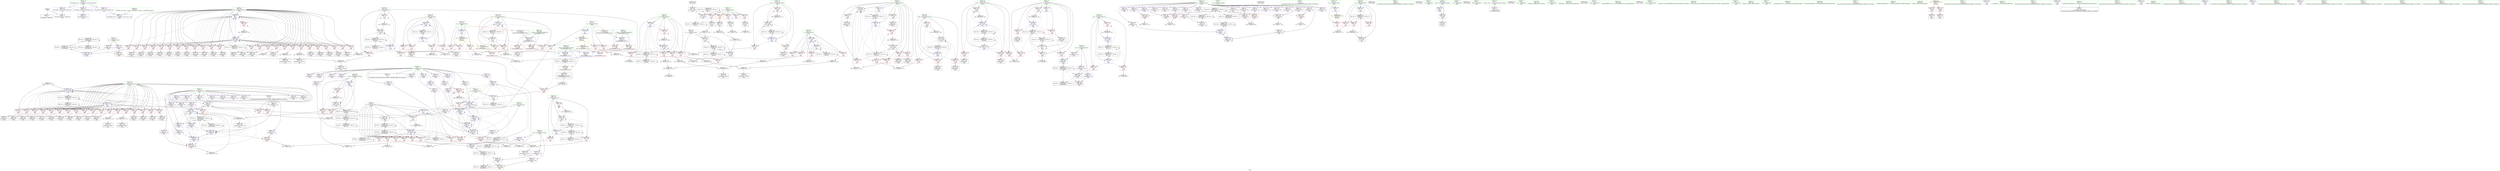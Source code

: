 digraph "SVFG" {
	label="SVFG";

	Node0x55e8d4fe2a20 [shape=record,color=grey,label="{NodeID: 0\nNullPtr}"];
	Node0x55e8d4fe2a20 -> Node0x55e8d502abb0[style=solid];
	Node0x55e8d4fe2a20 -> Node0x55e8d503d350[style=solid];
	Node0x55e8d504aad0 [shape=record,color=grey,label="{NodeID: 526\n478 = Binary(477, 134, )\n}"];
	Node0x55e8d504aad0 -> Node0x55e8d5033330[style=solid];
	Node0x55e8d503c5a0 [shape=record,color=red,label="{NodeID: 360\n674\<--654\n\<--retval\n_ZSt3minIiERKT_S2_S2_\n}"];
	Node0x55e8d503c5a0 -> Node0x55e8d502f570[style=solid];
	Node0x55e8d5038230 [shape=record,color=red,label="{NodeID: 277\n304\<--99\n\<--i46\nmain\n}"];
	Node0x55e8d5038230 -> Node0x55e8d502bd80[style=solid];
	Node0x55e8d502bff0 [shape=record,color=purple,label="{NodeID: 194\n363\<--20\narrayidx113\<--ok\nmain\n}"];
	Node0x55e8d4fe9a40 [shape=record,color=black,label="{NodeID: 111\n375\<--374\nidxprom120\<--\nmain\n}"];
	Node0x55e8d4feb640 [shape=record,color=green,label="{NodeID: 28\n13\<--14\nm\<--m_field_insensitive\nGlob |{|<s4>8}}"];
	Node0x55e8d4feb640 -> Node0x55e8d502d670[style=solid];
	Node0x55e8d4feb640 -> Node0x55e8d502d740[style=solid];
	Node0x55e8d4feb640 -> Node0x55e8d502d810[style=solid];
	Node0x55e8d4feb640 -> Node0x55e8d503cd50[style=solid];
	Node0x55e8d4feb640:s4 -> Node0x55e8d50b0330[style=solid,color=red];
	Node0x55e8d507a3d0 [shape=record,color=black,label="{NodeID: 637\nMR_58V_2 = PHI(MR_58V_3, MR_58V_1, )\npts\{260000 \}\n}"];
	Node0x55e8d507a3d0 -> Node0x55e8d507a3d0[style=dashed];
	Node0x55e8d507a3d0 -> Node0x55e8d50816d0[style=dashed];
	Node0x55e8d504d4d0 [shape=record,color=grey,label="{NodeID: 554\n563 = cmp(561, 562, )\n}"];
	Node0x55e8d5031fb0 [shape=record,color=blue,label="{NodeID: 388\n91\<--236\nj\<--inc\nmain\n}"];
	Node0x55e8d5031fb0 -> Node0x55e8d5036eb0[style=dashed];
	Node0x55e8d5031fb0 -> Node0x55e8d5036f80[style=dashed];
	Node0x55e8d5031fb0 -> Node0x55e8d5037050[style=dashed];
	Node0x55e8d5031fb0 -> Node0x55e8d5037120[style=dashed];
	Node0x55e8d5031fb0 -> Node0x55e8d503d790[style=dashed];
	Node0x55e8d5031fb0 -> Node0x55e8d5031fb0[style=dashed];
	Node0x55e8d5031fb0 -> Node0x55e8d5074ed0[style=dashed];
	Node0x55e8d50398f0 [shape=record,color=red,label="{NodeID: 305\n356\<--101\n\<--j66\nmain\n}"];
	Node0x55e8d50398f0 -> Node0x55e8d4fe97d0[style=solid];
	Node0x55e8d502d740 [shape=record,color=red,label="{NodeID: 222\n261\<--13\n\<--m\nmain\n}"];
	Node0x55e8d502d740 -> Node0x55e8d504be50[style=solid];
	Node0x55e8d502f160 [shape=record,color=black,label="{NodeID: 139\n601\<--600\nidxprom252\<--\nmain\n}"];
	Node0x55e8d5029bc0 [shape=record,color=green,label="{NodeID: 56\n105\<--106\ni194\<--i194_field_insensitive\nmain\n}"];
	Node0x55e8d5029bc0 -> Node0x55e8d503a5f0[style=solid];
	Node0x55e8d5029bc0 -> Node0x55e8d503a6c0[style=solid];
	Node0x55e8d5029bc0 -> Node0x55e8d503a790[style=solid];
	Node0x55e8d5029bc0 -> Node0x55e8d503a860[style=solid];
	Node0x55e8d5029bc0 -> Node0x55e8d5033740[style=solid];
	Node0x55e8d5029bc0 -> Node0x55e8d5041ae0[style=solid];
	Node0x55e8d5082fd0 [shape=record,color=black,label="{NodeID: 665\nMR_68V_3 = PHI(MR_68V_4, MR_68V_2, )\npts\{655 \}\n}"];
	Node0x55e8d5082fd0 -> Node0x55e8d503c5a0[style=dashed];
	Node0x55e8d5034420 [shape=record,color=grey,label="{NodeID: 499\n392 = Binary(391, 134, )\n}"];
	Node0x55e8d5034420 -> Node0x55e8d4fe9d80[style=solid];
	Node0x55e8d5033670 [shape=record,color=blue,label="{NodeID: 416\n500\<--497\narrayidx193\<--\nmain\n}"];
	Node0x55e8d5033670 -> Node0x55e8d5066ac0[style=dashed];
	Node0x55e8d503afb0 [shape=record,color=red,label="{NodeID: 333\n604\<--111\n\<--cou\nmain\n}"];
	Node0x55e8d503afb0 -> Node0x55e8d50422c0[style=solid];
	Node0x55e8d5036c40 [shape=record,color=red,label="{NodeID: 250\n199\<--89\n\<--i\nmain\n}"];
	Node0x55e8d5036c40 -> Node0x55e8d502b490[style=solid];
	Node0x55e8d5030820 [shape=record,color=purple,label="{NodeID: 167\n272\<--18\narrayidx55\<--ma\nmain\n}"];
	Node0x55e8d5030820 -> Node0x55e8d503b970[style=solid];
	Node0x55e8d502b490 [shape=record,color=black,label="{NodeID: 84\n200\<--199\nidxprom\<--\nmain\n}"];
	Node0x55e8d4fe7d70 [shape=record,color=green,label="{NodeID: 1\n7\<--1\n__dso_handle\<--dummyObj\nGlob }"];
	Node0x55e8d504ac50 [shape=record,color=grey,label="{NodeID: 527\n151 = cmp(149, 150, )\n}"];
	Node0x55e8d503c670 [shape=record,color=red,label="{NodeID: 361\n664\<--656\n\<--__a.addr\n_ZSt3minIiERKT_S2_S2_\n}"];
	Node0x55e8d503c670 -> Node0x55e8d503ca80[style=solid];
	Node0x55e8d5038300 [shape=record,color=red,label="{NodeID: 278\n311\<--99\n\<--i46\nmain\n}"];
	Node0x55e8d5038300 -> Node0x55e8d4fe8ee0[style=solid];
	Node0x55e8d502c0c0 [shape=record,color=purple,label="{NodeID: 195\n366\<--20\narrayidx115\<--ok\nmain\n}"];
	Node0x55e8d502c0c0 -> Node0x55e8d503bd80[style=solid];
	Node0x55e8d4fe9b10 [shape=record,color=black,label="{NodeID: 112\n378\<--377\nidxprom122\<--\nmain\n}"];
	Node0x55e8d4feb740 [shape=record,color=green,label="{NodeID: 29\n15\<--17\nf\<--f_field_insensitive\nGlob }"];
	Node0x55e8d4feb740 -> Node0x55e8d502acb0[style=solid];
	Node0x55e8d4feb740 -> Node0x55e8d502f710[style=solid];
	Node0x55e8d4feb740 -> Node0x55e8d502f7e0[style=solid];
	Node0x55e8d4feb740 -> Node0x55e8d502f8b0[style=solid];
	Node0x55e8d4feb740 -> Node0x55e8d502f980[style=solid];
	Node0x55e8d4feb740 -> Node0x55e8d502fa50[style=solid];
	Node0x55e8d4feb740 -> Node0x55e8d502fb20[style=solid];
	Node0x55e8d4feb740 -> Node0x55e8d502fbf0[style=solid];
	Node0x55e8d4feb740 -> Node0x55e8d502fcc0[style=solid];
	Node0x55e8d4feb740 -> Node0x55e8d502fd90[style=solid];
	Node0x55e8d4feb740 -> Node0x55e8d502fe60[style=solid];
	Node0x55e8d4feb740 -> Node0x55e8d502ff30[style=solid];
	Node0x55e8d4feb740 -> Node0x55e8d5030000[style=solid];
	Node0x55e8d4feb740 -> Node0x55e8d50300d0[style=solid];
	Node0x55e8d4feb740 -> Node0x55e8d50301a0[style=solid];
	Node0x55e8d4feb740 -> Node0x55e8d5030270[style=solid];
	Node0x55e8d4feb740 -> Node0x55e8d5030340[style=solid];
	Node0x55e8d507a8d0 [shape=record,color=black,label="{NodeID: 638\nMR_60V_2 = PHI(MR_60V_3, MR_60V_1, )\npts\{280000 \}\n}"];
	Node0x55e8d507a8d0 -> Node0x55e8d507a8d0[style=dashed];
	Node0x55e8d507a8d0 -> Node0x55e8d5081bd0[style=dashed];
	Node0x55e8d5032080 [shape=record,color=blue,label="{NodeID: 389\n89\<--241\ni\<--inc41\nmain\n}"];
	Node0x55e8d5032080 -> Node0x55e8d5036b70[style=dashed];
	Node0x55e8d5032080 -> Node0x55e8d5036c40[style=dashed];
	Node0x55e8d5032080 -> Node0x55e8d5036d10[style=dashed];
	Node0x55e8d5032080 -> Node0x55e8d5036de0[style=dashed];
	Node0x55e8d5032080 -> Node0x55e8d5032080[style=dashed];
	Node0x55e8d5032080 -> Node0x55e8d50749d0[style=dashed];
	Node0x55e8d50399c0 [shape=record,color=red,label="{NodeID: 306\n364\<--101\n\<--j66\nmain\n}"];
	Node0x55e8d50399c0 -> Node0x55e8d4fe9970[style=solid];
	Node0x55e8d502d810 [shape=record,color=red,label="{NodeID: 223\n562\<--13\n\<--m\nmain\n}"];
	Node0x55e8d502d810 -> Node0x55e8d504d4d0[style=solid];
	Node0x55e8d502f230 [shape=record,color=black,label="{NodeID: 140\n606\<--605\nidxprom254\<--\nmain\n}"];
	Node0x55e8d5029c90 [shape=record,color=green,label="{NodeID: 57\n107\<--108\nx\<--x_field_insensitive\nmain\n}"];
	Node0x55e8d5029c90 -> Node0x55e8d503a930[style=solid];
	Node0x55e8d5029c90 -> Node0x55e8d503aa00[style=solid];
	Node0x55e8d5029c90 -> Node0x55e8d503aad0[style=solid];
	Node0x55e8d5029c90 -> Node0x55e8d5033810[style=solid];
	Node0x55e8d5029c90 -> Node0x55e8d5033b50[style=solid];
	Node0x55e8d50ae9e0 [shape=record,color=black,label="{NodeID: 749\n130 = PHI()\n}"];
	Node0x55e8d50345a0 [shape=record,color=grey,label="{NodeID: 500\n591 = Binary(590, 134, )\n}"];
	Node0x55e8d50345a0 -> Node0x55e8d5042050[style=solid];
	Node0x55e8d5033740 [shape=record,color=blue,label="{NodeID: 417\n105\<--134\ni194\<--\nmain\n}"];
	Node0x55e8d5033740 -> Node0x55e8d503a5f0[style=dashed];
	Node0x55e8d5033740 -> Node0x55e8d503a6c0[style=dashed];
	Node0x55e8d5033740 -> Node0x55e8d503a790[style=dashed];
	Node0x55e8d5033740 -> Node0x55e8d503a860[style=dashed];
	Node0x55e8d5033740 -> Node0x55e8d5041ae0[style=dashed];
	Node0x55e8d5033740 -> Node0x55e8d50712d0[style=dashed];
	Node0x55e8d503b080 [shape=record,color=red,label="{NodeID: 334\n561\<--113\n\<--i227\nmain\n}"];
	Node0x55e8d503b080 -> Node0x55e8d504d4d0[style=solid];
	Node0x55e8d5036d10 [shape=record,color=red,label="{NodeID: 251\n211\<--89\n\<--i\nmain\n}"];
	Node0x55e8d5036d10 -> Node0x55e8d502b630[style=solid];
	Node0x55e8d50308f0 [shape=record,color=purple,label="{NodeID: 168\n297\<--18\narrayidx71\<--ma\nmain\n}"];
	Node0x55e8d502b560 [shape=record,color=black,label="{NodeID: 85\n207\<--206\nidxprom25\<--add24\nmain\n}"];
	Node0x55e8d4fe7b50 [shape=record,color=green,label="{NodeID: 2\n9\<--1\n\<--dummyObj\nCan only get source location for instruction, argument, global var or function.}"];
	Node0x55e8d504add0 [shape=record,color=grey,label="{NodeID: 528\n138 = cmp(136, 137, )\n}"];
	Node0x55e8d503c740 [shape=record,color=red,label="{NodeID: 362\n671\<--656\n\<--__a.addr\n_ZSt3minIiERKT_S2_S2_\n}"];
	Node0x55e8d503c740 -> Node0x55e8d5042870[style=solid];
	Node0x55e8d50383d0 [shape=record,color=red,label="{NodeID: 279\n319\<--99\n\<--i46\nmain\n}"];
	Node0x55e8d50383d0 -> Node0x55e8d4fe9080[style=solid];
	Node0x55e8d502c190 [shape=record,color=purple,label="{NodeID: 196\n450\<--20\narrayidx165\<--ok\nmain\n}"];
	Node0x55e8d4fe9be0 [shape=record,color=black,label="{NodeID: 113\n383\<--382\nidxprom125\<--sub124\nmain\n}"];
	Node0x55e8d4feb840 [shape=record,color=green,label="{NodeID: 30\n18\<--19\nma\<--ma_field_insensitive\nGlob }"];
	Node0x55e8d4feb840 -> Node0x55e8d5030410[style=solid];
	Node0x55e8d4feb840 -> Node0x55e8d50304e0[style=solid];
	Node0x55e8d4feb840 -> Node0x55e8d50305b0[style=solid];
	Node0x55e8d4feb840 -> Node0x55e8d5030680[style=solid];
	Node0x55e8d4feb840 -> Node0x55e8d5030750[style=solid];
	Node0x55e8d4feb840 -> Node0x55e8d5030820[style=solid];
	Node0x55e8d4feb840 -> Node0x55e8d50308f0[style=solid];
	Node0x55e8d4feb840 -> Node0x55e8d50309c0[style=solid];
	Node0x55e8d4feb840 -> Node0x55e8d5030a90[style=solid];
	Node0x55e8d4feb840 -> Node0x55e8d5030b60[style=solid];
	Node0x55e8d4feb840 -> Node0x55e8d5030c30[style=solid];
	Node0x55e8d4feb840 -> Node0x55e8d5030d00[style=solid];
	Node0x55e8d4feb840 -> Node0x55e8d5030dd0[style=solid];
	Node0x55e8d4feb840 -> Node0x55e8d5030ea0[style=solid];
	Node0x55e8d4feb840 -> Node0x55e8d5030f70[style=solid];
	Node0x55e8d4feb840 -> Node0x55e8d5031040[style=solid];
	Node0x55e8d4feb840 -> Node0x55e8d5031110[style=solid];
	Node0x55e8d4feb840 -> Node0x55e8d50311e0[style=solid];
	Node0x55e8d4feb840 -> Node0x55e8d50312b0[style=solid];
	Node0x55e8d4feb840 -> Node0x55e8d5031380[style=solid];
	Node0x55e8d507add0 [shape=record,color=black,label="{NodeID: 639\nMR_62V_2 = PHI(MR_62V_7, MR_62V_1, )\npts\{300000 \}\n}"];
	Node0x55e8d507add0 -> Node0x55e8d50665c0[style=dashed];
	Node0x55e8d5032150 [shape=record,color=blue,label="{NodeID: 390\n33\<--9\nall\<--\nmain\n}"];
	Node0x55e8d5032150 -> Node0x55e8d502ddc0[style=dashed];
	Node0x55e8d5032150 -> Node0x55e8d5035e70[style=dashed];
	Node0x55e8d5032150 -> Node0x55e8d50360e0[style=dashed];
	Node0x55e8d5032150 -> Node0x55e8d50361b0[style=dashed];
	Node0x55e8d5032150 -> Node0x55e8d50334d0[style=dashed];
	Node0x55e8d5032150 -> Node0x55e8d5042120[style=dashed];
	Node0x55e8d5032150 -> Node0x55e8d5070dd0[style=dashed];
	Node0x55e8d5032150 -> Node0x55e8d50735d0[style=dashed];
	Node0x55e8d5039a90 [shape=record,color=red,label="{NodeID: 307\n377\<--101\n\<--j66\nmain\n}"];
	Node0x55e8d5039a90 -> Node0x55e8d4fe9b10[style=solid];
	Node0x55e8d502d8e0 [shape=record,color=red,label="{NodeID: 224\n435\<--23\n\<--tot\nmain\n}"];
	Node0x55e8d502d8e0 -> Node0x55e8d5049d50[style=solid];
	Node0x55e8d502f300 [shape=record,color=black,label="{NodeID: 141\n623\<--622\nidxprom262\<--\nmain\n}"];
	Node0x55e8d5029d60 [shape=record,color=green,label="{NodeID: 58\n109\<--110\ny\<--y_field_insensitive\nmain\n}"];
	Node0x55e8d5029d60 -> Node0x55e8d503aba0[style=solid];
	Node0x55e8d5029d60 -> Node0x55e8d503ac70[style=solid];
	Node0x55e8d5029d60 -> Node0x55e8d503ad40[style=solid];
	Node0x55e8d5029d60 -> Node0x55e8d50338e0[style=solid];
	Node0x55e8d5029d60 -> Node0x55e8d5033a80[style=solid];
	Node0x55e8d50af830 [shape=record,color=black,label="{NodeID: 750\n140 = PHI()\n}"];
	Node0x55e8d5034720 [shape=record,color=grey,label="{NodeID: 501\n215 = Binary(214, 161, )\n}"];
	Node0x55e8d5034720 -> Node0x55e8d5033e20[style=solid];
	Node0x55e8d5033810 [shape=record,color=blue,label="{NodeID: 418\n107\<--9\nx\<--\nmain\n}"];
	Node0x55e8d5033810 -> Node0x55e8d503a930[style=dashed];
	Node0x55e8d5033810 -> Node0x55e8d503aa00[style=dashed];
	Node0x55e8d5033810 -> Node0x55e8d503aad0[style=dashed];
	Node0x55e8d5033810 -> Node0x55e8d5033810[style=dashed];
	Node0x55e8d5033810 -> Node0x55e8d5033b50[style=dashed];
	Node0x55e8d5033810 -> Node0x55e8d50642c0[style=dashed];
	Node0x55e8d503b150 [shape=record,color=red,label="{NodeID: 335\n571\<--113\n\<--i227\nmain\n}"];
	Node0x55e8d503b150 -> Node0x55e8d502efc0[style=solid];
	Node0x55e8d5036de0 [shape=record,color=red,label="{NodeID: 252\n240\<--89\n\<--i\nmain\n}"];
	Node0x55e8d5036de0 -> Node0x55e8d5034ea0[style=solid];
	Node0x55e8d50309c0 [shape=record,color=purple,label="{NodeID: 169\n300\<--18\narrayidx73\<--ma\nmain\n}"];
	Node0x55e8d50309c0 -> Node0x55e8d503ba40[style=solid];
	Node0x55e8d502b630 [shape=record,color=black,label="{NodeID: 86\n212\<--211\nidxprom28\<--\nmain\n}"];
	Node0x55e8d4fe7be0 [shape=record,color=green,label="{NodeID: 3\n36\<--1\n\<--dummyObj\nCan only get source location for instruction, argument, global var or function.}"];
	Node0x55e8d504af50 [shape=record,color=grey,label="{NodeID: 529\n666 = cmp(663, 665, )\n}"];
	Node0x55e8d503c810 [shape=record,color=red,label="{NodeID: 363\n662\<--658\n\<--__b.addr\n_ZSt3minIiERKT_S2_S2_\n}"];
	Node0x55e8d503c810 -> Node0x55e8d503c9b0[style=solid];
	Node0x55e8d50384a0 [shape=record,color=red,label="{NodeID: 280\n326\<--99\n\<--i46\nmain\n}"];
	Node0x55e8d50384a0 -> Node0x55e8d4fe9220[style=solid];
	Node0x55e8d502c260 [shape=record,color=purple,label="{NodeID: 197\n453\<--20\narrayidx167\<--ok\nmain\n}"];
	Node0x55e8d502c260 -> Node0x55e8d5032ff0[style=solid];
	Node0x55e8d4fe9cb0 [shape=record,color=black,label="{NodeID: 114\n386\<--385\nidxprom127\<--\nmain\n}"];
	Node0x55e8d4feb940 [shape=record,color=green,label="{NodeID: 31\n20\<--22\nok\<--ok_field_insensitive\nGlob }"];
	Node0x55e8d4feb940 -> Node0x55e8d502adb0[style=solid];
	Node0x55e8d4feb940 -> Node0x55e8d5031450[style=solid];
	Node0x55e8d4feb940 -> Node0x55e8d5031520[style=solid];
	Node0x55e8d4feb940 -> Node0x55e8d50315f0[style=solid];
	Node0x55e8d4feb940 -> Node0x55e8d50316c0[style=solid];
	Node0x55e8d4feb940 -> Node0x55e8d5031790[style=solid];
	Node0x55e8d4feb940 -> Node0x55e8d5031860[style=solid];
	Node0x55e8d4feb940 -> Node0x55e8d5031930[style=solid];
	Node0x55e8d4feb940 -> Node0x55e8d5031a00[style=solid];
	Node0x55e8d4feb940 -> Node0x55e8d5031ad0[style=solid];
	Node0x55e8d4feb940 -> Node0x55e8d5031ba0[style=solid];
	Node0x55e8d4feb940 -> Node0x55e8d502be50[style=solid];
	Node0x55e8d4feb940 -> Node0x55e8d502bf20[style=solid];
	Node0x55e8d4feb940 -> Node0x55e8d502bff0[style=solid];
	Node0x55e8d4feb940 -> Node0x55e8d502c0c0[style=solid];
	Node0x55e8d4feb940 -> Node0x55e8d502c190[style=solid];
	Node0x55e8d4feb940 -> Node0x55e8d502c260[style=solid];
	Node0x55e8d507b2d0 [shape=record,color=black,label="{NodeID: 640\nMR_64V_2 = PHI(MR_64V_7, MR_64V_1, )\npts\{320000 \}\n}"];
	Node0x55e8d507b2d0 -> Node0x55e8d5066ac0[style=dashed];
	Node0x55e8d5032220 [shape=record,color=blue,label="{NodeID: 391\n97\<--245\nle\<--\nmain\n}"];
	Node0x55e8d5032220 -> Node0x55e8d50376d0[style=dashed];
	Node0x55e8d5032220 -> Node0x55e8d50377a0[style=dashed];
	Node0x55e8d5032220 -> Node0x55e8d5037870[style=dashed];
	Node0x55e8d5032220 -> Node0x55e8d5037940[style=dashed];
	Node0x55e8d5032220 -> Node0x55e8d5037a10[style=dashed];
	Node0x55e8d5032220 -> Node0x55e8d5037ae0[style=dashed];
	Node0x55e8d5032220 -> Node0x55e8d5037bb0[style=dashed];
	Node0x55e8d5032220 -> Node0x55e8d5037c80[style=dashed];
	Node0x55e8d5032220 -> Node0x55e8d5041b70[style=dashed];
	Node0x55e8d5032220 -> Node0x55e8d5075dd0[style=dashed];
	Node0x55e8d5039b60 [shape=record,color=red,label="{NodeID: 308\n385\<--101\n\<--j66\nmain\n}"];
	Node0x55e8d5039b60 -> Node0x55e8d4fe9cb0[style=solid];
	Node0x55e8d502d9b0 [shape=record,color=red,label="{NodeID: 225\n439\<--23\n\<--tot\nmain\n}"];
	Node0x55e8d502d9b0 -> Node0x55e8d502e600[style=solid];
	Node0x55e8d502f3d0 [shape=record,color=black,label="{NodeID: 142\n627\<--626\nidxprom264\<--\nmain\n}"];
	Node0x55e8d5029e30 [shape=record,color=green,label="{NodeID: 59\n111\<--112\ncou\<--cou_field_insensitive\nmain\n}"];
	Node0x55e8d5029e30 -> Node0x55e8d503ae10[style=solid];
	Node0x55e8d5029e30 -> Node0x55e8d503aee0[style=solid];
	Node0x55e8d5029e30 -> Node0x55e8d503afb0[style=solid];
	Node0x55e8d5029e30 -> Node0x55e8d5041c40[style=solid];
	Node0x55e8d5029e30 -> Node0x55e8d5041eb0[style=solid];
	Node0x55e8d50af990 [shape=record,color=black,label="{NodeID: 751\n141 = PHI()\n}"];
	Node0x55e8d50348a0 [shape=record,color=grey,label="{NodeID: 502\n598 = Binary(597, 134, )\n}"];
	Node0x55e8d50348a0 -> Node0x55e8d5042120[style=solid];
	Node0x55e8d50338e0 [shape=record,color=blue,label="{NodeID: 419\n109\<--9\ny\<--\nmain\n}"];
	Node0x55e8d50338e0 -> Node0x55e8d503aba0[style=dashed];
	Node0x55e8d50338e0 -> Node0x55e8d503ac70[style=dashed];
	Node0x55e8d50338e0 -> Node0x55e8d503ad40[style=dashed];
	Node0x55e8d50338e0 -> Node0x55e8d5033a80[style=dashed];
	Node0x55e8d50338e0 -> Node0x55e8d506efd0[style=dashed];
	Node0x55e8d503b220 [shape=record,color=red,label="{NodeID: 336\n590\<--113\n\<--i227\nmain\n}"];
	Node0x55e8d503b220 -> Node0x55e8d50345a0[style=solid];
	Node0x55e8d5036eb0 [shape=record,color=red,label="{NodeID: 253\n158\<--91\n\<--j\nmain\n}"];
	Node0x55e8d5036eb0 -> Node0x55e8d504d1d0[style=solid];
	Node0x55e8d5030a90 [shape=record,color=purple,label="{NodeID: 170\n321\<--18\narrayidx86\<--ma\nmain\n}"];
	Node0x55e8d502b700 [shape=record,color=black,label="{NodeID: 87\n219\<--218\nidxprom33\<--add32\nmain\n}"];
	Node0x55e8d4fe7e60 [shape=record,color=green,label="{NodeID: 4\n38\<--1\n.str\<--dummyObj\nGlob }"];
	Node0x55e8d504b0d0 [shape=record,color=grey,label="{NodeID: 530\n197 = cmp(196, 9, )\n}"];
	Node0x55e8d503c8e0 [shape=record,color=red,label="{NodeID: 364\n668\<--658\n\<--__b.addr\n_ZSt3minIiERKT_S2_S2_\n}"];
	Node0x55e8d503c8e0 -> Node0x55e8d50427a0[style=solid];
	Node0x55e8d5038570 [shape=record,color=red,label="{NodeID: 281\n336\<--99\n\<--i46\nmain\n}"];
	Node0x55e8d5038570 -> Node0x55e8d4fe93c0[style=solid];
	Node0x55e8d502c330 [shape=record,color=purple,label="{NodeID: 198\n441\<--25\narrayidx161\<--fx\nmain\n}"];
	Node0x55e8d502c330 -> Node0x55e8d5032e50[style=solid];
	Node0x55e8d4fe9d80 [shape=record,color=black,label="{NodeID: 115\n393\<--392\nidxprom132\<--sub131\nmain\n}"];
	Node0x55e8d4feba40 [shape=record,color=green,label="{NodeID: 32\n23\<--24\ntot\<--tot_field_insensitive\nGlob }"];
	Node0x55e8d4feba40 -> Node0x55e8d502d8e0[style=solid];
	Node0x55e8d4feba40 -> Node0x55e8d502d9b0[style=solid];
	Node0x55e8d4feba40 -> Node0x55e8d502da80[style=solid];
	Node0x55e8d4feba40 -> Node0x55e8d502db50[style=solid];
	Node0x55e8d4feba40 -> Node0x55e8d502dc20[style=solid];
	Node0x55e8d4feba40 -> Node0x55e8d502dcf0[style=solid];
	Node0x55e8d4feba40 -> Node0x55e8d503ce50[style=solid];
	Node0x55e8d4feba40 -> Node0x55e8d50322f0[style=solid];
	Node0x55e8d4feba40 -> Node0x55e8d5032d80[style=solid];
	Node0x55e8d50322f0 [shape=record,color=blue,label="{NodeID: 392\n23\<--9\ntot\<--\nmain\n}"];
	Node0x55e8d50322f0 -> Node0x55e8d502db50[style=dashed];
	Node0x55e8d50322f0 -> Node0x55e8d502dc20[style=dashed];
	Node0x55e8d50322f0 -> Node0x55e8d502dcf0[style=dashed];
	Node0x55e8d50322f0 -> Node0x55e8d50322f0[style=dashed];
	Node0x55e8d50322f0 -> Node0x55e8d50602c0[style=dashed];
	Node0x55e8d50322f0 -> Node0x55e8d50730d0[style=dashed];
	Node0x55e8d5039c30 [shape=record,color=red,label="{NodeID: 309\n395\<--101\n\<--j66\nmain\n}"];
	Node0x55e8d5039c30 -> Node0x55e8d502deb0[style=solid];
	Node0x55e8d502da80 [shape=record,color=red,label="{NodeID: 226\n444\<--23\n\<--tot\nmain\n}"];
	Node0x55e8d502da80 -> Node0x55e8d502e6d0[style=solid];
	Node0x55e8d502f4a0 [shape=record,color=black,label="{NodeID: 143\n82\<--642\nmain_ret\<--\nmain\n}"];
	Node0x55e8d5029f00 [shape=record,color=green,label="{NodeID: 60\n113\<--114\ni227\<--i227_field_insensitive\nmain\n}"];
	Node0x55e8d5029f00 -> Node0x55e8d503b080[style=solid];
	Node0x55e8d5029f00 -> Node0x55e8d503b150[style=solid];
	Node0x55e8d5029f00 -> Node0x55e8d503b220[style=solid];
	Node0x55e8d5029f00 -> Node0x55e8d5041d10[style=solid];
	Node0x55e8d5029f00 -> Node0x55e8d5042050[style=solid];
	Node0x55e8d50afa60 [shape=record,color=black,label="{NodeID: 752\n142 = PHI(651, )\n}"];
	Node0x55e8d50afa60 -> Node0x55e8d503b8a0[style=solid];
	Node0x55e8d5034a20 [shape=record,color=grey,label="{NodeID: 503\n217 = Binary(188, 216, )\n}"];
	Node0x55e8d5034a20 -> Node0x55e8d5033e20[style=solid];
	Node0x55e8d50339b0 [shape=record,color=blue,label="{NodeID: 420\n535\<--275\narrayidx213\<--\nmain\n}"];
	Node0x55e8d50339b0 -> Node0x55e8d50339b0[style=dashed];
	Node0x55e8d50339b0 -> Node0x55e8d506f4d0[style=dashed];
	Node0x55e8d503b2f0 [shape=record,color=red,label="{NodeID: 337\n567\<--115\n\<--j231\nmain\n}"];
	Node0x55e8d503b2f0 -> Node0x55e8d504d350[style=solid];
	Node0x55e8d5036f80 [shape=record,color=red,label="{NodeID: 254\n202\<--91\n\<--j\nmain\n}"];
	Node0x55e8d5036f80 -> Node0x55e8d50454c0[style=solid];
	Node0x55e8d5030b60 [shape=record,color=purple,label="{NodeID: 171\n324\<--18\narrayidx88\<--ma\nmain\n}"];
	Node0x55e8d5030b60 -> Node0x55e8d503bb10[style=solid];
	Node0x55e8d502b7d0 [shape=record,color=black,label="{NodeID: 88\n232\<--229\nconv37\<--call36\nmain\n}"];
	Node0x55e8d502b7d0 -> Node0x55e8d5031ee0[style=solid];
	Node0x55e8d4fe7ef0 [shape=record,color=green,label="{NodeID: 5\n40\<--1\n.str.1\<--dummyObj\nGlob }"];
	Node0x55e8d50730d0 [shape=record,color=black,label="{NodeID: 614\nMR_10V_2 = PHI(MR_10V_3, MR_10V_1, )\npts\{24 \}\n}"];
	Node0x55e8d50730d0 -> Node0x55e8d50322f0[style=dashed];
	Node0x55e8d50730d0 -> Node0x55e8d50730d0[style=dashed];
	Node0x55e8d504b250 [shape=record,color=grey,label="{NodeID: 531\n620 = cmp(618, 619, )\n}"];
	Node0x55e8d503c9b0 [shape=record,color=red,label="{NodeID: 365\n663\<--662\n\<--\n_ZSt3minIiERKT_S2_S2_\n}"];
	Node0x55e8d503c9b0 -> Node0x55e8d504af50[style=solid];
	Node0x55e8d5038640 [shape=record,color=red,label="{NodeID: 282\n345\<--99\n\<--i46\nmain\n}"];
	Node0x55e8d5038640 -> Node0x55e8d4fe9560[style=solid];
	Node0x55e8d502c400 [shape=record,color=purple,label="{NodeID: 199\n522\<--25\narrayidx205\<--fx\nmain\n}"];
	Node0x55e8d502c400 -> Node0x55e8d503c190[style=solid];
	Node0x55e8d502deb0 [shape=record,color=black,label="{NodeID: 116\n396\<--395\nidxprom134\<--\nmain\n}"];
	Node0x55e8d4febb40 [shape=record,color=green,label="{NodeID: 33\n25\<--26\nfx\<--fx_field_insensitive\nGlob }"];
	Node0x55e8d4febb40 -> Node0x55e8d502c330[style=solid];
	Node0x55e8d4febb40 -> Node0x55e8d502c400[style=solid];
	Node0x55e8d50323c0 [shape=record,color=blue,label="{NodeID: 393\n99\<--9\ni46\<--\nmain\n}"];
	Node0x55e8d50323c0 -> Node0x55e8d5037d50[style=dashed];
	Node0x55e8d50323c0 -> Node0x55e8d5037e20[style=dashed];
	Node0x55e8d50323c0 -> Node0x55e8d5037ef0[style=dashed];
	Node0x55e8d50323c0 -> Node0x55e8d5037fc0[style=dashed];
	Node0x55e8d50323c0 -> Node0x55e8d5038090[style=dashed];
	Node0x55e8d50323c0 -> Node0x55e8d5038160[style=dashed];
	Node0x55e8d50323c0 -> Node0x55e8d5038230[style=dashed];
	Node0x55e8d50323c0 -> Node0x55e8d5038300[style=dashed];
	Node0x55e8d50323c0 -> Node0x55e8d50383d0[style=dashed];
	Node0x55e8d50323c0 -> Node0x55e8d50384a0[style=dashed];
	Node0x55e8d50323c0 -> Node0x55e8d5038570[style=dashed];
	Node0x55e8d50323c0 -> Node0x55e8d5038640[style=dashed];
	Node0x55e8d50323c0 -> Node0x55e8d5038710[style=dashed];
	Node0x55e8d50323c0 -> Node0x55e8d50387e0[style=dashed];
	Node0x55e8d50323c0 -> Node0x55e8d50388b0[style=dashed];
	Node0x55e8d50323c0 -> Node0x55e8d5038980[style=dashed];
	Node0x55e8d50323c0 -> Node0x55e8d5038a50[style=dashed];
	Node0x55e8d50323c0 -> Node0x55e8d5038b20[style=dashed];
	Node0x55e8d50323c0 -> Node0x55e8d5038bf0[style=dashed];
	Node0x55e8d50323c0 -> Node0x55e8d5038cc0[style=dashed];
	Node0x55e8d50323c0 -> Node0x55e8d5038d90[style=dashed];
	Node0x55e8d50323c0 -> Node0x55e8d5038e60[style=dashed];
	Node0x55e8d50323c0 -> Node0x55e8d5038f30[style=dashed];
	Node0x55e8d50323c0 -> Node0x55e8d5039000[style=dashed];
	Node0x55e8d50323c0 -> Node0x55e8d50390d0[style=dashed];
	Node0x55e8d50323c0 -> Node0x55e8d50391a0[style=dashed];
	Node0x55e8d50323c0 -> Node0x55e8d50323c0[style=dashed];
	Node0x55e8d50323c0 -> Node0x55e8d5033400[style=dashed];
	Node0x55e8d50323c0 -> Node0x55e8d50762d0[style=dashed];
	Node0x55e8d5039d00 [shape=record,color=red,label="{NodeID: 310\n403\<--101\n\<--j66\nmain\n}"];
	Node0x55e8d5039d00 -> Node0x55e8d502e050[style=solid];
	Node0x55e8d502db50 [shape=record,color=red,label="{NodeID: 227\n486\<--23\n\<--tot\nmain\n}"];
	Node0x55e8d502db50 -> Node0x55e8d504c8d0[style=solid];
	Node0x55e8d502f570 [shape=record,color=black,label="{NodeID: 144\n651\<--674\n_ZSt3minIiERKT_S2_S2__ret\<--\n_ZSt3minIiERKT_S2_S2_\n|{<s0>8}}"];
	Node0x55e8d502f570:s0 -> Node0x55e8d50afa60[style=solid,color=blue];
	Node0x55e8d5029fd0 [shape=record,color=green,label="{NodeID: 61\n115\<--116\nj231\<--j231_field_insensitive\nmain\n}"];
	Node0x55e8d5029fd0 -> Node0x55e8d503b2f0[style=solid];
	Node0x55e8d5029fd0 -> Node0x55e8d503b3c0[style=solid];
	Node0x55e8d5029fd0 -> Node0x55e8d503b490[style=solid];
	Node0x55e8d5029fd0 -> Node0x55e8d5041de0[style=solid];
	Node0x55e8d5029fd0 -> Node0x55e8d5041f80[style=solid];
	Node0x55e8d50afc20 [shape=record,color=black,label="{NodeID: 753\n153 = PHI()\n}"];
	Node0x55e8d50602c0 [shape=record,color=black,label="{NodeID: 587\nMR_10V_6 = PHI(MR_10V_7, MR_10V_5, )\npts\{24 \}\n}"];
	Node0x55e8d50602c0 -> Node0x55e8d502d8e0[style=dashed];
	Node0x55e8d50602c0 -> Node0x55e8d502db50[style=dashed];
	Node0x55e8d50602c0 -> Node0x55e8d502dc20[style=dashed];
	Node0x55e8d50602c0 -> Node0x55e8d502dcf0[style=dashed];
	Node0x55e8d50602c0 -> Node0x55e8d50322f0[style=dashed];
	Node0x55e8d50602c0 -> Node0x55e8d5032d80[style=dashed];
	Node0x55e8d50602c0 -> Node0x55e8d50602c0[style=dashed];
	Node0x55e8d50602c0 -> Node0x55e8d50730d0[style=dashed];
	Node0x55e8d5034ba0 [shape=record,color=grey,label="{NodeID: 504\n344 = Binary(343, 134, )\n}"];
	Node0x55e8d5034ba0 -> Node0x55e8d5032970[style=solid];
	Node0x55e8d5033a80 [shape=record,color=blue,label="{NodeID: 421\n109\<--539\ny\<--inc215\nmain\n}"];
	Node0x55e8d5033a80 -> Node0x55e8d503aba0[style=dashed];
	Node0x55e8d5033a80 -> Node0x55e8d503ac70[style=dashed];
	Node0x55e8d5033a80 -> Node0x55e8d503ad40[style=dashed];
	Node0x55e8d5033a80 -> Node0x55e8d5033a80[style=dashed];
	Node0x55e8d5033a80 -> Node0x55e8d506efd0[style=dashed];
	Node0x55e8d503b3c0 [shape=record,color=red,label="{NodeID: 338\n574\<--115\n\<--j231\nmain\n}"];
	Node0x55e8d503b3c0 -> Node0x55e8d502f090[style=solid];
	Node0x55e8d5037050 [shape=record,color=red,label="{NodeID: 255\n214\<--91\n\<--j\nmain\n}"];
	Node0x55e8d5037050 -> Node0x55e8d5034720[style=solid];
	Node0x55e8d5030c30 [shape=record,color=purple,label="{NodeID: 172\n328\<--18\narrayidx90\<--ma\nmain\n}"];
	Node0x55e8d502b8a0 [shape=record,color=black,label="{NodeID: 89\n265\<--264\nidxprom50\<--\nmain\n}"];
	Node0x55e8d4fe7f80 [shape=record,color=green,label="{NodeID: 6\n42\<--1\nstdin\<--dummyObj\nGlob }"];
	Node0x55e8d50735d0 [shape=record,color=black,label="{NodeID: 615\nMR_12V_2 = PHI(MR_12V_8, MR_12V_1, )\npts\{34 \}\n}"];
	Node0x55e8d50735d0 -> Node0x55e8d5032150[style=dashed];
	Node0x55e8d504b3d0 [shape=record,color=grey,label="{NodeID: 532\n512 = cmp(510, 511, )\n}"];
	Node0x55e8d503ca80 [shape=record,color=red,label="{NodeID: 366\n665\<--664\n\<--\n_ZSt3minIiERKT_S2_S2_\n}"];
	Node0x55e8d503ca80 -> Node0x55e8d504af50[style=solid];
	Node0x55e8d5038710 [shape=record,color=red,label="{NodeID: 283\n353\<--99\n\<--i46\nmain\n}"];
	Node0x55e8d5038710 -> Node0x55e8d4fe9700[style=solid];
	Node0x55e8d502c4d0 [shape=record,color=purple,label="{NodeID: 200\n446\<--27\narrayidx163\<--fy\nmain\n}"];
	Node0x55e8d502c4d0 -> Node0x55e8d5032f20[style=solid];
	Node0x55e8d502df80 [shape=record,color=black,label="{NodeID: 117\n401\<--400\nidxprom137\<--\nmain\n}"];
	Node0x55e8d4febc40 [shape=record,color=green,label="{NodeID: 34\n27\<--28\nfy\<--fy_field_insensitive\nGlob }"];
	Node0x55e8d4febc40 -> Node0x55e8d502c4d0[style=solid];
	Node0x55e8d4febc40 -> Node0x55e8d502c5a0[style=solid];
	Node0x55e8d5032490 [shape=record,color=blue,label="{NodeID: 394\n267\<--9\narrayidx52\<--\nmain\n}"];
	Node0x55e8d5032490 -> Node0x55e8d503bff0[style=dashed];
	Node0x55e8d5032490 -> Node0x55e8d50328a0[style=dashed];
	Node0x55e8d5032490 -> Node0x55e8d5032b10[style=dashed];
	Node0x55e8d5032490 -> Node0x55e8d5032be0[style=dashed];
	Node0x55e8d5032490 -> Node0x55e8d5032cb0[style=dashed];
	Node0x55e8d5032490 -> Node0x55e8d5080cd0[style=dashed];
	Node0x55e8d5039dd0 [shape=record,color=red,label="{NodeID: 311\n411\<--101\n\<--j66\nmain\n}"];
	Node0x55e8d5039dd0 -> Node0x55e8d502e1f0[style=solid];
	Node0x55e8d502dc20 [shape=record,color=red,label="{NodeID: 228\n497\<--23\n\<--tot\nmain\n}"];
	Node0x55e8d502dc20 -> Node0x55e8d5033670[style=solid];
	Node0x55e8d502f640 [shape=record,color=purple,label="{NodeID: 145\n64\<--4\n\<--_ZStL8__ioinit\n__cxx_global_var_init\n}"];
	Node0x55e8d502a0a0 [shape=record,color=green,label="{NodeID: 62\n117\<--118\ni258\<--i258_field_insensitive\nmain\n}"];
	Node0x55e8d502a0a0 -> Node0x55e8d503b560[style=solid];
	Node0x55e8d502a0a0 -> Node0x55e8d503b630[style=solid];
	Node0x55e8d502a0a0 -> Node0x55e8d503b700[style=solid];
	Node0x55e8d502a0a0 -> Node0x55e8d503b7d0[style=solid];
	Node0x55e8d502a0a0 -> Node0x55e8d5042390[style=solid];
	Node0x55e8d502a0a0 -> Node0x55e8d5042460[style=solid];
	Node0x55e8d50afcf0 [shape=record,color=black,label="{NodeID: 754\n65 = PHI()\n}"];
	Node0x55e8d5034d20 [shape=record,color=grey,label="{NodeID: 505\n330 = Binary(329, 134, )\n}"];
	Node0x55e8d5034d20 -> Node0x55e8d4fe92f0[style=solid];
	Node0x55e8d5033b50 [shape=record,color=blue,label="{NodeID: 422\n107\<--544\nx\<--inc218\nmain\n}"];
	Node0x55e8d5033b50 -> Node0x55e8d503a930[style=dashed];
	Node0x55e8d5033b50 -> Node0x55e8d503aa00[style=dashed];
	Node0x55e8d5033b50 -> Node0x55e8d503aad0[style=dashed];
	Node0x55e8d5033b50 -> Node0x55e8d5033810[style=dashed];
	Node0x55e8d5033b50 -> Node0x55e8d5033b50[style=dashed];
	Node0x55e8d5033b50 -> Node0x55e8d50642c0[style=dashed];
	Node0x55e8d503b490 [shape=record,color=red,label="{NodeID: 339\n585\<--115\n\<--j231\nmain\n}"];
	Node0x55e8d503b490 -> Node0x55e8d50342a0[style=solid];
	Node0x55e8d5037120 [shape=record,color=red,label="{NodeID: 256\n235\<--91\n\<--j\nmain\n}"];
	Node0x55e8d5037120 -> Node0x55e8d5035020[style=solid];
	Node0x55e8d5030d00 [shape=record,color=purple,label="{NodeID: 173\n332\<--18\narrayidx93\<--ma\nmain\n}"];
	Node0x55e8d5030d00 -> Node0x55e8d503bbe0[style=solid];
	Node0x55e8d502b970 [shape=record,color=black,label="{NodeID: 90\n270\<--269\nidxprom53\<--\nmain\n}"];
	Node0x55e8d4fe8010 [shape=record,color=green,label="{NodeID: 7\n43\<--1\n.str.2\<--dummyObj\nGlob }"];
	Node0x55e8d5073ad0 [shape=record,color=black,label="{NodeID: 616\nMR_14V_2 = PHI(MR_14V_3, MR_14V_1, )\npts\{37 \}\n}"];
	Node0x55e8d5073ad0 -> Node0x55e8d506d1d0[style=dashed];
	Node0x55e8d5073ad0 -> Node0x55e8d5073ad0[style=dashed];
	Node0x55e8d504b550 [shape=record,color=grey,label="{NodeID: 533\n518 = cmp(516, 517, )\n}"];
	Node0x55e8d503cb50 [shape=record,color=blue,label="{NodeID: 367\n8\<--9\ntt\<--\nGlob }"];
	Node0x55e8d503cb50 -> Node0x55e8d5086780[style=dashed];
	Node0x55e8d50387e0 [shape=record,color=red,label="{NodeID: 284\n361\<--99\n\<--i46\nmain\n}"];
	Node0x55e8d50387e0 -> Node0x55e8d4fe98a0[style=solid];
	Node0x55e8d502c5a0 [shape=record,color=purple,label="{NodeID: 201\n530\<--27\narrayidx210\<--fy\nmain\n}"];
	Node0x55e8d502c5a0 -> Node0x55e8d503c260[style=solid];
	Node0x55e8d502e050 [shape=record,color=black,label="{NodeID: 118\n404\<--403\nidxprom139\<--\nmain\n}"];
	Node0x55e8d4febd40 [shape=record,color=green,label="{NodeID: 35\n29\<--30\nhax\<--hax_field_insensitive\nGlob }"];
	Node0x55e8d4febd40 -> Node0x55e8d502c670[style=solid];
	Node0x55e8d4febd40 -> Node0x55e8d502c740[style=solid];
	Node0x55e8d4febd40 -> Node0x55e8d502c810[style=solid];
	Node0x55e8d5032560 [shape=record,color=blue,label="{NodeID: 395\n280\<--134\narrayidx60\<--\nmain\n}"];
	Node0x55e8d5032560 -> Node0x55e8d503bcb0[style=dashed];
	Node0x55e8d5032560 -> Node0x55e8d50327d0[style=dashed];
	Node0x55e8d5032560 -> Node0x55e8d5032970[style=dashed];
	Node0x55e8d5032560 -> Node0x55e8d5032a40[style=dashed];
	Node0x55e8d5032560 -> Node0x55e8d50811d0[style=dashed];
	Node0x55e8d5039ea0 [shape=record,color=red,label="{NodeID: 312\n420\<--101\n\<--j66\nmain\n}"];
	Node0x55e8d5039ea0 -> Node0x55e8d502e390[style=solid];
	Node0x55e8d502dcf0 [shape=record,color=red,label="{NodeID: 229\n505\<--23\n\<--tot\nmain\n}"];
	Node0x55e8d502dcf0 -> Node0x55e8d504b850[style=solid];
	Node0x55e8d502f710 [shape=record,color=purple,label="{NodeID: 146\n266\<--15\narrayidx51\<--f\nmain\n}"];
	Node0x55e8d502a170 [shape=record,color=green,label="{NodeID: 63\n124\<--125\nfreopen\<--freopen_field_insensitive\n}"];
	Node0x55e8d50afdc0 [shape=record,color=black,label="{NodeID: 755\n229 = PHI()\n}"];
	Node0x55e8d50afdc0 -> Node0x55e8d502b7d0[style=solid];
	Node0x55e8d50604a0 [shape=record,color=black,label="{NodeID: 589\nMR_36V_5 = PHI(MR_36V_6, MR_36V_4, )\npts\{104 \}\n}"];
	Node0x55e8d50604a0 -> Node0x55e8d50330c0[style=dashed];
	Node0x55e8d50604a0 -> Node0x55e8d50604a0[style=dashed];
	Node0x55e8d50604a0 -> Node0x55e8d50807d0[style=dashed];
	Node0x55e8d5034ea0 [shape=record,color=grey,label="{NodeID: 506\n241 = Binary(240, 134, )\n}"];
	Node0x55e8d5034ea0 -> Node0x55e8d5032080[style=solid];
	Node0x55e8d5041ae0 [shape=record,color=blue,label="{NodeID: 423\n105\<--549\ni194\<--inc221\nmain\n}"];
	Node0x55e8d5041ae0 -> Node0x55e8d503a5f0[style=dashed];
	Node0x55e8d5041ae0 -> Node0x55e8d503a6c0[style=dashed];
	Node0x55e8d5041ae0 -> Node0x55e8d503a790[style=dashed];
	Node0x55e8d5041ae0 -> Node0x55e8d503a860[style=dashed];
	Node0x55e8d5041ae0 -> Node0x55e8d5041ae0[style=dashed];
	Node0x55e8d5041ae0 -> Node0x55e8d50712d0[style=dashed];
	Node0x55e8d503b560 [shape=record,color=red,label="{NodeID: 340\n618\<--117\n\<--i258\nmain\n}"];
	Node0x55e8d503b560 -> Node0x55e8d504b250[style=solid];
	Node0x55e8d50371f0 [shape=record,color=red,label="{NodeID: 257\n193\<--93\n\<--a1\nmain\n}"];
	Node0x55e8d50371f0 -> Node0x55e8d5033ca0[style=solid];
	Node0x55e8d5030dd0 [shape=record,color=purple,label="{NodeID: 174\n376\<--18\narrayidx121\<--ma\nmain\n}"];
	Node0x55e8d502ba40 [shape=record,color=black,label="{NodeID: 91\n278\<--277\nidxprom58\<--\nmain\n}"];
	Node0x55e8d4fe2bc0 [shape=record,color=green,label="{NodeID: 8\n45\<--1\n.str.3\<--dummyObj\nGlob }"];
	Node0x55e8d5073fd0 [shape=record,color=black,label="{NodeID: 617\nMR_18V_3 = PHI(MR_18V_4, MR_18V_2, )\npts\{86 \}\n}"];
	Node0x55e8d5073fd0 -> Node0x55e8d5036830[style=dashed];
	Node0x55e8d5073fd0 -> Node0x55e8d5036900[style=dashed];
	Node0x55e8d5073fd0 -> Node0x55e8d50369d0[style=dashed];
	Node0x55e8d5073fd0 -> Node0x55e8d5042530[style=dashed];
	Node0x55e8d504b6d0 [shape=record,color=grey,label="{NodeID: 534\n389 = cmp(380, 388, )\n}"];
	Node0x55e8d503cc50 [shape=record,color=blue,label="{NodeID: 368\n11\<--9\nn\<--\nGlob }"];
	Node0x55e8d503cc50 -> Node0x55e8d5086860[style=dashed];
	Node0x55e8d50388b0 [shape=record,color=red,label="{NodeID: 285\n371\<--99\n\<--i46\nmain\n}"];
	Node0x55e8d50388b0 -> Node0x55e8d504c5d0[style=solid];
	Node0x55e8d502c670 [shape=record,color=purple,label="{NodeID: 202\n495\<--29\narrayidx191\<--hax\nmain\n}"];
	Node0x55e8d502c670 -> Node0x55e8d50335a0[style=solid];
	Node0x55e8d502e120 [shape=record,color=black,label="{NodeID: 119\n409\<--408\nidxprom142\<--\nmain\n}"];
	Node0x55e8d4febe40 [shape=record,color=green,label="{NodeID: 36\n31\<--32\nhay\<--hay_field_insensitive\nGlob }"];
	Node0x55e8d4febe40 -> Node0x55e8d502c8e0[style=solid];
	Node0x55e8d4febe40 -> Node0x55e8d502c9b0[style=solid];
	Node0x55e8d4febe40 -> Node0x55e8d502ca80[style=solid];
	Node0x55e8d5032630 [shape=record,color=blue,label="{NodeID: 396\n286\<--9\narrayidx64\<--\nmain\n}"];
	Node0x55e8d5032630 -> Node0x55e8d503bcb0[style=dashed];
	Node0x55e8d5032630 -> Node0x55e8d50327d0[style=dashed];
	Node0x55e8d5032630 -> Node0x55e8d5032970[style=dashed];
	Node0x55e8d5032630 -> Node0x55e8d5032a40[style=dashed];
	Node0x55e8d5032630 -> Node0x55e8d50811d0[style=dashed];
	Node0x55e8d5039f70 [shape=record,color=red,label="{NodeID: 313\n428\<--101\n\<--j66\nmain\n}"];
	Node0x55e8d5039f70 -> Node0x55e8d502e530[style=solid];
	Node0x55e8d502ddc0 [shape=record,color=red,label="{NodeID: 230\n489\<--33\n\<--all\nmain\n}"];
	Node0x55e8d502ddc0 -> Node0x55e8d504a1d0[style=solid];
	Node0x55e8d502f7e0 [shape=record,color=purple,label="{NodeID: 147\n267\<--15\narrayidx52\<--f\nmain\n}"];
	Node0x55e8d502f7e0 -> Node0x55e8d5032490[style=solid];
	Node0x55e8d502a240 [shape=record,color=green,label="{NodeID: 64\n131\<--132\n_ZNSirsERi\<--_ZNSirsERi_field_insensitive\n}"];
	Node0x55e8d50afe90 [shape=record,color=black,label="{NodeID: 756\n613 = PHI()\n}"];
	Node0x55e8d50857d0 [shape=record,color=yellow,style=double,label="{NodeID: 673\n6V_1 = ENCHI(MR_6V_0)\npts\{12 \}\nFun[_ZSt3minIiERKT_S2_S2_]}"];
	Node0x55e8d50857d0 -> Node0x55e8d503ca80[style=dashed];
	Node0x55e8d5035020 [shape=record,color=grey,label="{NodeID: 507\n236 = Binary(235, 134, )\n}"];
	Node0x55e8d5035020 -> Node0x55e8d5031fb0[style=solid];
	Node0x55e8d5041b70 [shape=record,color=blue,label="{NodeID: 424\n97\<--555\nle\<--dec225\nmain\n}"];
	Node0x55e8d5041b70 -> Node0x55e8d50376d0[style=dashed];
	Node0x55e8d5041b70 -> Node0x55e8d50377a0[style=dashed];
	Node0x55e8d5041b70 -> Node0x55e8d5037870[style=dashed];
	Node0x55e8d5041b70 -> Node0x55e8d5037940[style=dashed];
	Node0x55e8d5041b70 -> Node0x55e8d5037a10[style=dashed];
	Node0x55e8d5041b70 -> Node0x55e8d5037ae0[style=dashed];
	Node0x55e8d5041b70 -> Node0x55e8d5037bb0[style=dashed];
	Node0x55e8d5041b70 -> Node0x55e8d5037c80[style=dashed];
	Node0x55e8d5041b70 -> Node0x55e8d5041b70[style=dashed];
	Node0x55e8d5041b70 -> Node0x55e8d5075dd0[style=dashed];
	Node0x55e8d503b630 [shape=record,color=red,label="{NodeID: 341\n622\<--117\n\<--i258\nmain\n}"];
	Node0x55e8d503b630 -> Node0x55e8d502f300[style=solid];
	Node0x55e8d50372c0 [shape=record,color=red,label="{NodeID: 258\n190\<--95\n\<--k\nmain\n}"];
	Node0x55e8d50372c0 -> Node0x55e8d504ca50[style=solid];
	Node0x55e8d5030ea0 [shape=record,color=purple,label="{NodeID: 175\n379\<--18\narrayidx123\<--ma\nmain\n}"];
	Node0x55e8d5030ea0 -> Node0x55e8d503be50[style=solid];
	Node0x55e8d502bb10 [shape=record,color=black,label="{NodeID: 92\n284\<--283\nidxprom62\<--\nmain\n}"];
	Node0x55e8d4fe2c50 [shape=record,color=green,label="{NodeID: 9\n47\<--1\nstdout\<--dummyObj\nGlob }"];
	Node0x55e8d50744d0 [shape=record,color=black,label="{NodeID: 618\nMR_20V_2 = PHI(MR_20V_3, MR_20V_1, )\npts\{88 \}\n}"];
	Node0x55e8d50744d0 -> Node0x55e8d503d5f0[style=dashed];
	Node0x55e8d504b850 [shape=record,color=grey,label="{NodeID: 535\n506 = cmp(504, 505, )\n}"];
	Node0x55e8d503cd50 [shape=record,color=blue,label="{NodeID: 369\n13\<--9\nm\<--\nGlob }"];
	Node0x55e8d503cd50 -> Node0x55e8d5086940[style=dashed];
	Node0x55e8d5038980 [shape=record,color=red,label="{NodeID: 286\n374\<--99\n\<--i46\nmain\n}"];
	Node0x55e8d5038980 -> Node0x55e8d4fe9a40[style=solid];
	Node0x55e8d502c740 [shape=record,color=purple,label="{NodeID: 203\n602\<--29\narrayidx253\<--hax\nmain\n}"];
	Node0x55e8d502c740 -> Node0x55e8d50421f0[style=solid];
	Node0x55e8d502e1f0 [shape=record,color=black,label="{NodeID: 120\n412\<--411\nidxprom144\<--\nmain\n}"];
	Node0x55e8d4fe83a0 [shape=record,color=green,label="{NodeID: 37\n33\<--34\nall\<--all_field_insensitive\nGlob }"];
	Node0x55e8d4fe83a0 -> Node0x55e8d502ddc0[style=solid];
	Node0x55e8d4fe83a0 -> Node0x55e8d5035cd0[style=solid];
	Node0x55e8d4fe83a0 -> Node0x55e8d5035da0[style=solid];
	Node0x55e8d4fe83a0 -> Node0x55e8d5035e70[style=solid];
	Node0x55e8d4fe83a0 -> Node0x55e8d5035f40[style=solid];
	Node0x55e8d4fe83a0 -> Node0x55e8d5036010[style=solid];
	Node0x55e8d4fe83a0 -> Node0x55e8d50360e0[style=solid];
	Node0x55e8d4fe83a0 -> Node0x55e8d50361b0[style=solid];
	Node0x55e8d4fe83a0 -> Node0x55e8d503cf50[style=solid];
	Node0x55e8d4fe83a0 -> Node0x55e8d5032150[style=solid];
	Node0x55e8d4fe83a0 -> Node0x55e8d50334d0[style=solid];
	Node0x55e8d4fe83a0 -> Node0x55e8d5042120[style=solid];
	Node0x55e8d5032700 [shape=record,color=blue,label="{NodeID: 397\n101\<--134\nj66\<--\nmain\n}"];
	Node0x55e8d5032700 -> Node0x55e8d5039270[style=dashed];
	Node0x55e8d5032700 -> Node0x55e8d5039340[style=dashed];
	Node0x55e8d5032700 -> Node0x55e8d5039410[style=dashed];
	Node0x55e8d5032700 -> Node0x55e8d50394e0[style=dashed];
	Node0x55e8d5032700 -> Node0x55e8d50395b0[style=dashed];
	Node0x55e8d5032700 -> Node0x55e8d5039680[style=dashed];
	Node0x55e8d5032700 -> Node0x55e8d5039750[style=dashed];
	Node0x55e8d5032700 -> Node0x55e8d5039820[style=dashed];
	Node0x55e8d5032700 -> Node0x55e8d50398f0[style=dashed];
	Node0x55e8d5032700 -> Node0x55e8d50399c0[style=dashed];
	Node0x55e8d5032700 -> Node0x55e8d5039a90[style=dashed];
	Node0x55e8d5032700 -> Node0x55e8d5039b60[style=dashed];
	Node0x55e8d5032700 -> Node0x55e8d5039c30[style=dashed];
	Node0x55e8d5032700 -> Node0x55e8d5039d00[style=dashed];
	Node0x55e8d5032700 -> Node0x55e8d5039dd0[style=dashed];
	Node0x55e8d5032700 -> Node0x55e8d5039ea0[style=dashed];
	Node0x55e8d5032700 -> Node0x55e8d5039f70[style=dashed];
	Node0x55e8d5032700 -> Node0x55e8d503a040[style=dashed];
	Node0x55e8d5032700 -> Node0x55e8d503a110[style=dashed];
	Node0x55e8d5032700 -> Node0x55e8d503a1e0[style=dashed];
	Node0x55e8d5032700 -> Node0x55e8d503a2b0[style=dashed];
	Node0x55e8d5032700 -> Node0x55e8d5033330[style=dashed];
	Node0x55e8d5032700 -> Node0x55e8d50802d0[style=dashed];
	Node0x55e8d503a040 [shape=record,color=red,label="{NodeID: 314\n443\<--101\n\<--j66\nmain\n}"];
	Node0x55e8d503a040 -> Node0x55e8d5032f20[style=solid];
	Node0x55e8d5035cd0 [shape=record,color=red,label="{NodeID: 231\n493\<--33\n\<--all\nmain\n}"];
	Node0x55e8d5035cd0 -> Node0x55e8d502eae0[style=solid];
	Node0x55e8d502f8b0 [shape=record,color=purple,label="{NodeID: 148\n313\<--15\narrayidx81\<--f\nmain\n}"];
	Node0x55e8d502a340 [shape=record,color=green,label="{NodeID: 65\n143\<--144\n_ZSt3minIiERKT_S2_S2_\<--_ZSt3minIiERKT_S2_S2__field_insensitive\n}"];
	Node0x55e8d50aff60 [shape=record,color=black,label="{NodeID: 757\n631 = PHI()\n}"];
	Node0x55e8d50862f0 [shape=record,color=yellow,style=double,label="{NodeID: 674\n8V_1 = ENCHI(MR_8V_0)\npts\{14 \}\nFun[_ZSt3minIiERKT_S2_S2_]}"];
	Node0x55e8d50862f0 -> Node0x55e8d503c9b0[style=dashed];
	Node0x55e8d50351a0 [shape=record,color=grey,label="{NodeID: 508\n555 = Binary(554, 226, )\n}"];
	Node0x55e8d50351a0 -> Node0x55e8d5041b70[style=solid];
	Node0x55e8d5041c40 [shape=record,color=blue,label="{NodeID: 425\n111\<--9\ncou\<--\nmain\n}"];
	Node0x55e8d5041c40 -> Node0x55e8d503aee0[style=dashed];
	Node0x55e8d5041c40 -> Node0x55e8d503afb0[style=dashed];
	Node0x55e8d5041c40 -> Node0x55e8d5067ec0[style=dashed];
	Node0x55e8d5041c40 -> Node0x55e8d50780d0[style=dashed];
	Node0x55e8d503b700 [shape=record,color=red,label="{NodeID: 342\n626\<--117\n\<--i258\nmain\n}"];
	Node0x55e8d503b700 -> Node0x55e8d502f3d0[style=solid];
	Node0x55e8d5037390 [shape=record,color=red,label="{NodeID: 259\n194\<--95\n\<--k\nmain\n}"];
	Node0x55e8d5037390 -> Node0x55e8d504a050[style=solid];
	Node0x55e8d5030f70 [shape=record,color=purple,label="{NodeID: 176\n384\<--18\narrayidx126\<--ma\nmain\n}"];
	Node0x55e8d502bbe0 [shape=record,color=black,label="{NodeID: 93\n296\<--295\nidxprom70\<--\nmain\n}"];
	Node0x55e8d4fe2d20 [shape=record,color=green,label="{NodeID: 10\n48\<--1\n_ZSt3cin\<--dummyObj\nGlob }"];
	Node0x55e8d50749d0 [shape=record,color=black,label="{NodeID: 619\nMR_22V_2 = PHI(MR_22V_4, MR_22V_1, )\npts\{90 \}\n}"];
	Node0x55e8d50749d0 -> Node0x55e8d503d6c0[style=dashed];
	Node0x55e8d504b9d0 [shape=record,color=grey,label="{NodeID: 536\n595 = cmp(594, 9, )\n}"];
	Node0x55e8d503ce50 [shape=record,color=blue,label="{NodeID: 370\n23\<--9\ntot\<--\nGlob }"];
	Node0x55e8d503ce50 -> Node0x55e8d50730d0[style=dashed];
	Node0x55e8d5038a50 [shape=record,color=red,label="{NodeID: 287\n381\<--99\n\<--i46\nmain\n}"];
	Node0x55e8d5038a50 -> Node0x55e8d504a350[style=solid];
	Node0x55e8d502c810 [shape=record,color=purple,label="{NodeID: 204\n624\<--29\narrayidx263\<--hax\nmain\n}"];
	Node0x55e8d502c810 -> Node0x55e8d503c400[style=solid];
	Node0x55e8d502e2c0 [shape=record,color=black,label="{NodeID: 121\n418\<--417\nidxprom148\<--\nmain\n}"];
	Node0x55e8d4fe84a0 [shape=record,color=green,label="{NodeID: 38\n35\<--37\nch\<--ch_field_insensitive\nGlob }"];
	Node0x55e8d4fe84a0 -> Node0x55e8d5036280[style=solid];
	Node0x55e8d4fe84a0 -> Node0x55e8d5036350[style=solid];
	Node0x55e8d4fe84a0 -> Node0x55e8d5036420[style=solid];
	Node0x55e8d4fe84a0 -> Node0x55e8d50364f0[style=solid];
	Node0x55e8d4fe84a0 -> Node0x55e8d503d050[style=solid];
	Node0x55e8d4fe84a0 -> Node0x55e8d5031ee0[style=solid];
	Node0x55e8d50327d0 [shape=record,color=blue,label="{NodeID: 398\n309\<--9\narrayidx79\<--\nmain\n}"];
	Node0x55e8d50327d0 -> Node0x55e8d503bcb0[style=dashed];
	Node0x55e8d50327d0 -> Node0x55e8d50327d0[style=dashed];
	Node0x55e8d50327d0 -> Node0x55e8d5032970[style=dashed];
	Node0x55e8d50327d0 -> Node0x55e8d5032a40[style=dashed];
	Node0x55e8d50327d0 -> Node0x55e8d50811d0[style=dashed];
	Node0x55e8d503a110 [shape=record,color=red,label="{NodeID: 315\n451\<--101\n\<--j66\nmain\n}"];
	Node0x55e8d503a110 -> Node0x55e8d502e870[style=solid];
	Node0x55e8d5035da0 [shape=record,color=red,label="{NodeID: 232\n498\<--33\n\<--all\nmain\n}"];
	Node0x55e8d5035da0 -> Node0x55e8d502ebb0[style=solid];
	Node0x55e8d502f980 [shape=record,color=purple,label="{NodeID: 149\n316\<--15\narrayidx83\<--f\nmain\n}"];
	Node0x55e8d502f980 -> Node0x55e8d50328a0[style=solid];
	Node0x55e8d502a440 [shape=record,color=green,label="{NodeID: 66\n154\<--155\n_ZStrsIcSt11char_traitsIcEERSt13basic_istreamIT_T0_ES6_RS3_\<--_ZStrsIcSt11char_traitsIcEERSt13basic_istreamIT_T0_ES6_RS3__field_insensitive\n}"];
	Node0x55e8d50b0030 [shape=record,color=black,label="{NodeID: 758\n652 = PHI(11, )\n0th arg _ZSt3minIiERKT_S2_S2_ }"];
	Node0x55e8d50b0030 -> Node0x55e8d5042600[style=solid];
	Node0x55e8d506c2d0 [shape=record,color=black,label="{NodeID: 592\nMR_58V_5 = PHI(MR_58V_6, MR_58V_4, )\npts\{260000 \}\n}"];
	Node0x55e8d506c2d0 -> Node0x55e8d5032e50[style=dashed];
	Node0x55e8d506c2d0 -> Node0x55e8d506c2d0[style=dashed];
	Node0x55e8d506c2d0 -> Node0x55e8d50816d0[style=dashed];
	Node0x55e8d5035320 [shape=record,color=grey,label="{NodeID: 509\n549 = Binary(548, 134, )\n}"];
	Node0x55e8d5035320 -> Node0x55e8d5041ae0[style=solid];
	Node0x55e8d5041d10 [shape=record,color=blue,label="{NodeID: 426\n113\<--9\ni227\<--\nmain\n}"];
	Node0x55e8d5041d10 -> Node0x55e8d503b080[style=dashed];
	Node0x55e8d5041d10 -> Node0x55e8d503b150[style=dashed];
	Node0x55e8d5041d10 -> Node0x55e8d503b220[style=dashed];
	Node0x55e8d5041d10 -> Node0x55e8d5042050[style=dashed];
	Node0x55e8d5041d10 -> Node0x55e8d50785d0[style=dashed];
	Node0x55e8d503b7d0 [shape=record,color=red,label="{NodeID: 343\n633\<--117\n\<--i258\nmain\n}"];
	Node0x55e8d503b7d0 -> Node0x55e8d50354a0[style=solid];
	Node0x55e8d5037460 [shape=record,color=red,label="{NodeID: 260\n204\<--95\n\<--k\nmain\n}"];
	Node0x55e8d5037460 -> Node0x55e8d5045640[style=solid];
	Node0x55e8d5031040 [shape=record,color=purple,label="{NodeID: 177\n387\<--18\narrayidx128\<--ma\nmain\n}"];
	Node0x55e8d5031040 -> Node0x55e8d503bf20[style=solid];
	Node0x55e8d502bcb0 [shape=record,color=black,label="{NodeID: 94\n299\<--298\nidxprom72\<--\nmain\n}"];
	Node0x55e8d4fe6b60 [shape=record,color=green,label="{NodeID: 11\n49\<--1\n.str.4\<--dummyObj\nGlob }"];
	Node0x55e8d5074ed0 [shape=record,color=black,label="{NodeID: 620\nMR_24V_2 = PHI(MR_24V_3, MR_24V_1, )\npts\{92 \}\n}"];
	Node0x55e8d5074ed0 -> Node0x55e8d503d790[style=dashed];
	Node0x55e8d5074ed0 -> Node0x55e8d5074ed0[style=dashed];
	Node0x55e8d504bb50 [shape=record,color=grey,label="{NodeID: 537\n302 = cmp(301, 275, )\n}"];
	Node0x55e8d503cf50 [shape=record,color=blue,label="{NodeID: 371\n33\<--9\nall\<--\nGlob }"];
	Node0x55e8d503cf50 -> Node0x55e8d50735d0[style=dashed];
	Node0x55e8d5038b20 [shape=record,color=red,label="{NodeID: 288\n391\<--99\n\<--i46\nmain\n}"];
	Node0x55e8d5038b20 -> Node0x55e8d5034420[style=solid];
	Node0x55e8d502c8e0 [shape=record,color=purple,label="{NodeID: 205\n500\<--31\narrayidx193\<--hay\nmain\n}"];
	Node0x55e8d502c8e0 -> Node0x55e8d5033670[style=solid];
	Node0x55e8d502e390 [shape=record,color=black,label="{NodeID: 122\n421\<--420\nidxprom150\<--\nmain\n}"];
	Node0x55e8d4fe85a0 [shape=record,color=green,label="{NodeID: 39\n53\<--57\nllvm.global_ctors\<--llvm.global_ctors_field_insensitive\nGlob }"];
	Node0x55e8d4fe85a0 -> Node0x55e8d502d030[style=solid];
	Node0x55e8d4fe85a0 -> Node0x55e8d502d130[style=solid];
	Node0x55e8d4fe85a0 -> Node0x55e8d502d230[style=solid];
	Node0x55e8d50328a0 [shape=record,color=blue,label="{NodeID: 399\n316\<--9\narrayidx83\<--\nmain\n}"];
	Node0x55e8d50328a0 -> Node0x55e8d503bff0[style=dashed];
	Node0x55e8d50328a0 -> Node0x55e8d50328a0[style=dashed];
	Node0x55e8d50328a0 -> Node0x55e8d5032b10[style=dashed];
	Node0x55e8d50328a0 -> Node0x55e8d5032be0[style=dashed];
	Node0x55e8d50328a0 -> Node0x55e8d5032cb0[style=dashed];
	Node0x55e8d50328a0 -> Node0x55e8d5080cd0[style=dashed];
	Node0x55e8d503a1e0 [shape=record,color=red,label="{NodeID: 316\n464\<--101\n\<--j66\nmain\n}"];
	Node0x55e8d503a1e0 -> Node0x55e8d504a7d0[style=solid];
	Node0x55e8d5035e70 [shape=record,color=red,label="{NodeID: 233\n597\<--33\n\<--all\nmain\n}"];
	Node0x55e8d5035e70 -> Node0x55e8d50348a0[style=solid];
	Node0x55e8d502fa50 [shape=record,color=purple,label="{NodeID: 150\n394\<--15\narrayidx133\<--f\nmain\n}"];
	Node0x55e8d502a540 [shape=record,color=green,label="{NodeID: 67\n230\<--231\ngetchar\<--getchar_field_insensitive\n}"];
	Node0x55e8d50b0330 [shape=record,color=black,label="{NodeID: 759\n653 = PHI(13, )\n1st arg _ZSt3minIiERKT_S2_S2_ }"];
	Node0x55e8d50b0330 -> Node0x55e8d50426d0[style=solid];
	Node0x55e8d506c7d0 [shape=record,color=black,label="{NodeID: 593\nMR_60V_5 = PHI(MR_60V_6, MR_60V_4, )\npts\{280000 \}\n}"];
	Node0x55e8d506c7d0 -> Node0x55e8d5032f20[style=dashed];
	Node0x55e8d506c7d0 -> Node0x55e8d506c7d0[style=dashed];
	Node0x55e8d506c7d0 -> Node0x55e8d5081bd0[style=dashed];
	Node0x55e8d50354a0 [shape=record,color=grey,label="{NodeID: 510\n634 = Binary(633, 134, )\n}"];
	Node0x55e8d50354a0 -> Node0x55e8d5042460[style=solid];
	Node0x55e8d5041de0 [shape=record,color=blue,label="{NodeID: 427\n115\<--9\nj231\<--\nmain\n}"];
	Node0x55e8d5041de0 -> Node0x55e8d503b2f0[style=dashed];
	Node0x55e8d5041de0 -> Node0x55e8d503b3c0[style=dashed];
	Node0x55e8d5041de0 -> Node0x55e8d503b490[style=dashed];
	Node0x55e8d5041de0 -> Node0x55e8d5041de0[style=dashed];
	Node0x55e8d5041de0 -> Node0x55e8d5041f80[style=dashed];
	Node0x55e8d5041de0 -> Node0x55e8d5078ad0[style=dashed];
	Node0x55e8d503b8a0 [shape=record,color=red,label="{NodeID: 344\n145\<--142\n\<--call5\nmain\n}"];
	Node0x55e8d503b8a0 -> Node0x55e8d503d5f0[style=solid];
	Node0x55e8d5037530 [shape=record,color=red,label="{NodeID: 261\n216\<--95\n\<--k\nmain\n}"];
	Node0x55e8d5037530 -> Node0x55e8d5034a20[style=solid];
	Node0x55e8d5031110 [shape=record,color=purple,label="{NodeID: 178\n527\<--18\narrayidx208\<--ma\nmain\n}"];
	Node0x55e8d502bd80 [shape=record,color=black,label="{NodeID: 95\n305\<--304\nidxprom76\<--\nmain\n}"];
	Node0x55e8d4fe6c30 [shape=record,color=green,label="{NodeID: 12\n51\<--1\n.str.5\<--dummyObj\nGlob }"];
	Node0x55e8d50753d0 [shape=record,color=black,label="{NodeID: 621\nMR_26V_2 = PHI(MR_26V_3, MR_26V_1, )\npts\{94 \}\n}"];
	Node0x55e8d50753d0 -> Node0x55e8d506dbd0[style=dashed];
	Node0x55e8d50753d0 -> Node0x55e8d50753d0[style=dashed];
	Node0x55e8d504bcd0 [shape=record,color=grey,label="{NodeID: 538\n249 = cmp(248, 134, )\n}"];
	Node0x55e8d503d050 [shape=record,color=blue,label="{NodeID: 372\n35\<--36\nch\<--\nGlob }"];
	Node0x55e8d503d050 -> Node0x55e8d5073ad0[style=dashed];
	Node0x55e8d5038bf0 [shape=record,color=red,label="{NodeID: 289\n400\<--99\n\<--i46\nmain\n}"];
	Node0x55e8d5038bf0 -> Node0x55e8d502df80[style=solid];
	Node0x55e8d502c9b0 [shape=record,color=purple,label="{NodeID: 206\n607\<--31\narrayidx255\<--hay\nmain\n}"];
	Node0x55e8d502c9b0 -> Node0x55e8d50422c0[style=solid];
	Node0x55e8d502e460 [shape=record,color=black,label="{NodeID: 123\n426\<--425\nidxprom153\<--\nmain\n}"];
	Node0x55e8d4fe86a0 [shape=record,color=green,label="{NodeID: 40\n58\<--59\n__cxx_global_var_init\<--__cxx_global_var_init_field_insensitive\n}"];
	Node0x55e8d5032970 [shape=record,color=blue,label="{NodeID: 400\n350\<--344\narrayidx105\<--add101\nmain\n}"];
	Node0x55e8d5032970 -> Node0x55e8d503bcb0[style=dashed];
	Node0x55e8d5032970 -> Node0x55e8d503bd80[style=dashed];
	Node0x55e8d5032970 -> Node0x55e8d50327d0[style=dashed];
	Node0x55e8d5032970 -> Node0x55e8d5032970[style=dashed];
	Node0x55e8d5032970 -> Node0x55e8d5032a40[style=dashed];
	Node0x55e8d5032970 -> Node0x55e8d5032ff0[style=dashed];
	Node0x55e8d5032970 -> Node0x55e8d50811d0[style=dashed];
	Node0x55e8d503a2b0 [shape=record,color=red,label="{NodeID: 317\n477\<--101\n\<--j66\nmain\n}"];
	Node0x55e8d503a2b0 -> Node0x55e8d504aad0[style=solid];
	Node0x55e8d5035f40 [shape=record,color=red,label="{NodeID: 234\n600\<--33\n\<--all\nmain\n}"];
	Node0x55e8d5035f40 -> Node0x55e8d502f160[style=solid];
	Node0x55e8d502fb20 [shape=record,color=purple,label="{NodeID: 151\n397\<--15\narrayidx135\<--f\nmain\n}"];
	Node0x55e8d502fb20 -> Node0x55e8d503bff0[style=solid];
	Node0x55e8d502a640 [shape=record,color=green,label="{NodeID: 68\n255\<--256\nllvm.memset.p0i8.i64\<--llvm.memset.p0i8.i64_field_insensitive\n}"];
	Node0x55e8d5035620 [shape=record,color=grey,label="{NodeID: 511\n399 = Binary(398, 134, )\n}"];
	Node0x55e8d5035620 -> Node0x55e8d5032b10[style=solid];
	Node0x55e8d5041eb0 [shape=record,color=blue,label="{NodeID: 428\n111\<--581\ncou\<--inc241\nmain\n}"];
	Node0x55e8d5041eb0 -> Node0x55e8d5067ec0[style=dashed];
	Node0x55e8d503b970 [shape=record,color=red,label="{NodeID: 345\n273\<--272\n\<--arrayidx55\nmain\n}"];
	Node0x55e8d503b970 -> Node0x55e8d504c750[style=solid];
	Node0x55e8d5037600 [shape=record,color=red,label="{NodeID: 262\n224\<--95\n\<--k\nmain\n}"];
	Node0x55e8d5037600 -> Node0x55e8d5034120[style=solid];
	Node0x55e8d50311e0 [shape=record,color=purple,label="{NodeID: 179\n535\<--18\narrayidx213\<--ma\nmain\n}"];
	Node0x55e8d50311e0 -> Node0x55e8d50339b0[style=solid];
	Node0x55e8d4fe8e10 [shape=record,color=black,label="{NodeID: 96\n308\<--307\nidxprom78\<--\nmain\n}"];
	Node0x55e8d4fe6d00 [shape=record,color=green,label="{NodeID: 13\n54\<--1\n\<--dummyObj\nCan only get source location for instruction, argument, global var or function.}"];
	Node0x55e8d50758d0 [shape=record,color=black,label="{NodeID: 622\nMR_28V_2 = PHI(MR_28V_3, MR_28V_1, )\npts\{96 \}\n}"];
	Node0x55e8d50758d0 -> Node0x55e8d506e0d0[style=dashed];
	Node0x55e8d50758d0 -> Node0x55e8d50758d0[style=dashed];
	Node0x55e8d504be50 [shape=record,color=grey,label="{NodeID: 539\n262 = cmp(260, 261, )\n}"];
	Node0x55e8d503d150 [shape=record,color=blue,label="{NodeID: 373\n692\<--54\nllvm.global_ctors_0\<--\nGlob }"];
	Node0x55e8d5038cc0 [shape=record,color=red,label="{NodeID: 290\n408\<--99\n\<--i46\nmain\n}"];
	Node0x55e8d5038cc0 -> Node0x55e8d502e120[style=solid];
	Node0x55e8d502ca80 [shape=record,color=purple,label="{NodeID: 207\n628\<--31\narrayidx265\<--hay\nmain\n}"];
	Node0x55e8d502ca80 -> Node0x55e8d503c4d0[style=solid];
	Node0x55e8d502e530 [shape=record,color=black,label="{NodeID: 124\n429\<--428\nidxprom155\<--\nmain\n}"];
	Node0x55e8d4fe87a0 [shape=record,color=green,label="{NodeID: 41\n62\<--63\n_ZNSt8ios_base4InitC1Ev\<--_ZNSt8ios_base4InitC1Ev_field_insensitive\n}"];
	Node0x55e8d5032a40 [shape=record,color=blue,label="{NodeID: 401\n358\<--134\narrayidx110\<--\nmain\n}"];
	Node0x55e8d5032a40 -> Node0x55e8d503bcb0[style=dashed];
	Node0x55e8d5032a40 -> Node0x55e8d503bd80[style=dashed];
	Node0x55e8d5032a40 -> Node0x55e8d50327d0[style=dashed];
	Node0x55e8d5032a40 -> Node0x55e8d5032970[style=dashed];
	Node0x55e8d5032a40 -> Node0x55e8d5032a40[style=dashed];
	Node0x55e8d5032a40 -> Node0x55e8d5032ff0[style=dashed];
	Node0x55e8d5032a40 -> Node0x55e8d50811d0[style=dashed];
	Node0x55e8d503a380 [shape=record,color=red,label="{NodeID: 318\n457\<--103\n\<--k168\nmain\n}"];
	Node0x55e8d503a380 -> Node0x55e8d504c150[style=solid];
	Node0x55e8d5036010 [shape=record,color=red,label="{NodeID: 235\n605\<--33\n\<--all\nmain\n}"];
	Node0x55e8d5036010 -> Node0x55e8d502f230[style=solid];
	Node0x55e8d502fbf0 [shape=record,color=purple,label="{NodeID: 152\n402\<--15\narrayidx138\<--f\nmain\n}"];
	Node0x55e8d502a740 [shape=record,color=green,label="{NodeID: 69\n614\<--615\nprintf\<--printf_field_insensitive\n}"];
	Node0x55e8d5086670 [shape=record,color=yellow,style=double,label="{NodeID: 678\n2V_1 = ENCHI(MR_2V_0)\npts\{1 \}\nFun[main]}"];
	Node0x55e8d5086670 -> Node0x55e8d50365c0[style=dashed];
	Node0x55e8d5086670 -> Node0x55e8d5036690[style=dashed];
	Node0x55e8d506d1d0 [shape=record,color=black,label="{NodeID: 595\nMR_14V_4 = PHI(MR_14V_5, MR_14V_3, )\npts\{37 \}\n}"];
	Node0x55e8d506d1d0 -> Node0x55e8d5036280[style=dashed];
	Node0x55e8d506d1d0 -> Node0x55e8d5036350[style=dashed];
	Node0x55e8d506d1d0 -> Node0x55e8d5036420[style=dashed];
	Node0x55e8d506d1d0 -> Node0x55e8d50364f0[style=dashed];
	Node0x55e8d506d1d0 -> Node0x55e8d5031ee0[style=dashed];
	Node0x55e8d506d1d0 -> Node0x55e8d506d1d0[style=dashed];
	Node0x55e8d506d1d0 -> Node0x55e8d5073ad0[style=dashed];
	Node0x55e8d50357a0 [shape=record,color=grey,label="{NodeID: 512\n539 = Binary(538, 134, )\n}"];
	Node0x55e8d50357a0 -> Node0x55e8d5033a80[style=solid];
	Node0x55e8d5041f80 [shape=record,color=blue,label="{NodeID: 429\n115\<--586\nj231\<--inc244\nmain\n}"];
	Node0x55e8d5041f80 -> Node0x55e8d503b2f0[style=dashed];
	Node0x55e8d5041f80 -> Node0x55e8d503b3c0[style=dashed];
	Node0x55e8d5041f80 -> Node0x55e8d503b490[style=dashed];
	Node0x55e8d5041f80 -> Node0x55e8d5041de0[style=dashed];
	Node0x55e8d5041f80 -> Node0x55e8d5041f80[style=dashed];
	Node0x55e8d5041f80 -> Node0x55e8d5078ad0[style=dashed];
	Node0x55e8d503ba40 [shape=record,color=red,label="{NodeID: 346\n301\<--300\n\<--arrayidx73\nmain\n}"];
	Node0x55e8d503ba40 -> Node0x55e8d504bb50[style=solid];
	Node0x55e8d50376d0 [shape=record,color=red,label="{NodeID: 263\n248\<--97\n\<--le\nmain\n}"];
	Node0x55e8d50376d0 -> Node0x55e8d504bcd0[style=solid];
	Node0x55e8d50312b0 [shape=record,color=purple,label="{NodeID: 180\n573\<--18\narrayidx236\<--ma\nmain\n}"];
	Node0x55e8d4fe8ee0 [shape=record,color=black,label="{NodeID: 97\n312\<--311\nidxprom80\<--\nmain\n}"];
	Node0x55e8d4fea590 [shape=record,color=green,label="{NodeID: 14\n134\<--1\n\<--dummyObj\nCan only get source location for instruction, argument, global var or function.}"];
	Node0x55e8d5075dd0 [shape=record,color=black,label="{NodeID: 623\nMR_30V_2 = PHI(MR_30V_4, MR_30V_1, )\npts\{98 \}\n}"];
	Node0x55e8d5075dd0 -> Node0x55e8d5032220[style=dashed];
	Node0x55e8d504bfd0 [shape=record,color=grey,label="{NodeID: 540\n334 = cmp(325, 333, )\n}"];
	Node0x55e8d503d250 [shape=record,color=blue,label="{NodeID: 374\n693\<--55\nllvm.global_ctors_1\<--_GLOBAL__sub_I_onp_2_1.cpp\nGlob }"];
	Node0x55e8d5038d90 [shape=record,color=red,label="{NodeID: 291\n417\<--99\n\<--i46\nmain\n}"];
	Node0x55e8d5038d90 -> Node0x55e8d502e2c0[style=solid];
	Node0x55e8d502cb50 [shape=record,color=purple,label="{NodeID: 208\n121\<--38\n\<--.str\nmain\n}"];
	Node0x55e8d502e600 [shape=record,color=black,label="{NodeID: 125\n440\<--439\nidxprom160\<--\nmain\n}"];
	Node0x55e8d4fe88a0 [shape=record,color=green,label="{NodeID: 42\n68\<--69\n__cxa_atexit\<--__cxa_atexit_field_insensitive\n}"];
	Node0x55e8d50642c0 [shape=record,color=black,label="{NodeID: 568\nMR_40V_3 = PHI(MR_40V_8, MR_40V_2, )\npts\{108 \}\n}"];
	Node0x55e8d50642c0 -> Node0x55e8d5033810[style=dashed];
	Node0x55e8d50642c0 -> Node0x55e8d50642c0[style=dashed];
	Node0x55e8d50642c0 -> Node0x55e8d50776d0[style=dashed];
	Node0x55e8d5032b10 [shape=record,color=blue,label="{NodeID: 402\n405\<--399\narrayidx140\<--add136\nmain\n}"];
	Node0x55e8d5032b10 -> Node0x55e8d503bff0[style=dashed];
	Node0x55e8d5032b10 -> Node0x55e8d503c0c0[style=dashed];
	Node0x55e8d5032b10 -> Node0x55e8d50328a0[style=dashed];
	Node0x55e8d5032b10 -> Node0x55e8d5032b10[style=dashed];
	Node0x55e8d5032b10 -> Node0x55e8d5032be0[style=dashed];
	Node0x55e8d5032b10 -> Node0x55e8d5032cb0[style=dashed];
	Node0x55e8d5032b10 -> Node0x55e8d5033190[style=dashed];
	Node0x55e8d5032b10 -> Node0x55e8d5080cd0[style=dashed];
	Node0x55e8d503a450 [shape=record,color=red,label="{NodeID: 319\n465\<--103\n\<--k168\nmain\n}"];
	Node0x55e8d503a450 -> Node0x55e8d504a7d0[style=solid];
	Node0x55e8d50360e0 [shape=record,color=red,label="{NodeID: 236\n611\<--33\n\<--all\nmain\n}"];
	Node0x55e8d502fcc0 [shape=record,color=purple,label="{NodeID: 153\n405\<--15\narrayidx140\<--f\nmain\n}"];
	Node0x55e8d502fcc0 -> Node0x55e8d5032b10[style=solid];
	Node0x55e8d502a840 [shape=record,color=green,label="{NodeID: 70\n654\<--655\nretval\<--retval_field_insensitive\n_ZSt3minIiERKT_S2_S2_\n}"];
	Node0x55e8d502a840 -> Node0x55e8d503c5a0[style=solid];
	Node0x55e8d502a840 -> Node0x55e8d50427a0[style=solid];
	Node0x55e8d502a840 -> Node0x55e8d5042870[style=solid];
	Node0x55e8d5086780 [shape=record,color=yellow,style=double,label="{NodeID: 679\n4V_1 = ENCHI(MR_4V_0)\npts\{10 \}\nFun[main]}"];
	Node0x55e8d5086780 -> Node0x55e8d502d330[style=dashed];
	Node0x55e8d5035920 [shape=record,color=grey,label="{NodeID: 513\n340 = Binary(339, 134, )\n}"];
	Node0x55e8d5035920 -> Node0x55e8d4fe9490[style=solid];
	Node0x55e8d5042050 [shape=record,color=blue,label="{NodeID: 430\n113\<--591\ni227\<--inc247\nmain\n}"];
	Node0x55e8d5042050 -> Node0x55e8d503b080[style=dashed];
	Node0x55e8d5042050 -> Node0x55e8d503b150[style=dashed];
	Node0x55e8d5042050 -> Node0x55e8d503b220[style=dashed];
	Node0x55e8d5042050 -> Node0x55e8d5042050[style=dashed];
	Node0x55e8d5042050 -> Node0x55e8d50785d0[style=dashed];
	Node0x55e8d503bb10 [shape=record,color=red,label="{NodeID: 347\n325\<--324\n\<--arrayidx88\nmain\n}"];
	Node0x55e8d503bb10 -> Node0x55e8d504bfd0[style=solid];
	Node0x55e8d50377a0 [shape=record,color=red,label="{NodeID: 264\n368\<--97\n\<--le\nmain\n}"];
	Node0x55e8d50377a0 -> Node0x55e8d504c450[style=solid];
	Node0x55e8d5031380 [shape=record,color=purple,label="{NodeID: 181\n576\<--18\narrayidx238\<--ma\nmain\n}"];
	Node0x55e8d5031380 -> Node0x55e8d503c330[style=solid];
	Node0x55e8d4fe8fb0 [shape=record,color=black,label="{NodeID: 98\n315\<--314\nidxprom82\<--\nmain\n}"];
	Node0x55e8d4fea660 [shape=record,color=green,label="{NodeID: 15\n161\<--1\n\<--dummyObj\nCan only get source location for instruction, argument, global var or function.}"];
	Node0x55e8d50762d0 [shape=record,color=black,label="{NodeID: 624\nMR_32V_2 = PHI(MR_32V_3, MR_32V_1, )\npts\{100 \}\n}"];
	Node0x55e8d50762d0 -> Node0x55e8d50323c0[style=dashed];
	Node0x55e8d50762d0 -> Node0x55e8d50762d0[style=dashed];
	Node0x55e8d504c150 [shape=record,color=grey,label="{NodeID: 541\n459 = cmp(457, 458, )\n}"];
	Node0x55e8d503d350 [shape=record,color=blue, style = dotted,label="{NodeID: 375\n694\<--3\nllvm.global_ctors_2\<--dummyVal\nGlob }"];
	Node0x55e8d5038e60 [shape=record,color=red,label="{NodeID: 292\n425\<--99\n\<--i46\nmain\n}"];
	Node0x55e8d5038e60 -> Node0x55e8d502e460[style=solid];
	Node0x55e8d502cc20 [shape=record,color=purple,label="{NodeID: 209\n122\<--40\n\<--.str.1\nmain\n}"];
	Node0x55e8d502e6d0 [shape=record,color=black,label="{NodeID: 126\n445\<--444\nidxprom162\<--\nmain\n}"];
	Node0x55e8d4fe89a0 [shape=record,color=green,label="{NodeID: 43\n67\<--73\n_ZNSt8ios_base4InitD1Ev\<--_ZNSt8ios_base4InitD1Ev_field_insensitive\n}"];
	Node0x55e8d4fe89a0 -> Node0x55e8d502aeb0[style=solid];
	Node0x55e8d50647c0 [shape=record,color=black,label="{NodeID: 569\nMR_42V_3 = PHI(MR_42V_9, MR_42V_2, )\npts\{110 \}\n}"];
	Node0x55e8d50647c0 -> Node0x55e8d50647c0[style=dashed];
	Node0x55e8d50647c0 -> Node0x55e8d506efd0[style=dashed];
	Node0x55e8d50647c0 -> Node0x55e8d5077bd0[style=dashed];
	Node0x55e8d5032be0 [shape=record,color=blue,label="{NodeID: 403\n413\<--134\narrayidx145\<--\nmain\n}"];
	Node0x55e8d5032be0 -> Node0x55e8d503bff0[style=dashed];
	Node0x55e8d5032be0 -> Node0x55e8d503c0c0[style=dashed];
	Node0x55e8d5032be0 -> Node0x55e8d50328a0[style=dashed];
	Node0x55e8d5032be0 -> Node0x55e8d5032b10[style=dashed];
	Node0x55e8d5032be0 -> Node0x55e8d5032be0[style=dashed];
	Node0x55e8d5032be0 -> Node0x55e8d5032cb0[style=dashed];
	Node0x55e8d5032be0 -> Node0x55e8d5033190[style=dashed];
	Node0x55e8d5032be0 -> Node0x55e8d5080cd0[style=dashed];
	Node0x55e8d503a520 [shape=record,color=red,label="{NodeID: 320\n471\<--103\n\<--k168\nmain\n}"];
	Node0x55e8d503a520 -> Node0x55e8d504a650[style=solid];
	Node0x55e8d50361b0 [shape=record,color=red,label="{NodeID: 237\n619\<--33\n\<--all\nmain\n}"];
	Node0x55e8d50361b0 -> Node0x55e8d504b250[style=solid];
	Node0x55e8d502fd90 [shape=record,color=purple,label="{NodeID: 154\n410\<--15\narrayidx143\<--f\nmain\n}"];
	Node0x55e8d502a910 [shape=record,color=green,label="{NodeID: 71\n656\<--657\n__a.addr\<--__a.addr_field_insensitive\n_ZSt3minIiERKT_S2_S2_\n}"];
	Node0x55e8d502a910 -> Node0x55e8d503c670[style=solid];
	Node0x55e8d502a910 -> Node0x55e8d503c740[style=solid];
	Node0x55e8d502a910 -> Node0x55e8d5042600[style=solid];
	Node0x55e8d5086860 [shape=record,color=yellow,style=double,label="{NodeID: 680\n6V_1 = ENCHI(MR_6V_0)\npts\{12 \}\nFun[main]|{|<s4>8}}"];
	Node0x55e8d5086860 -> Node0x55e8d502d400[style=dashed];
	Node0x55e8d5086860 -> Node0x55e8d502d4d0[style=dashed];
	Node0x55e8d5086860 -> Node0x55e8d502d5a0[style=dashed];
	Node0x55e8d5086860 -> Node0x55e8d503b8a0[style=dashed];
	Node0x55e8d5086860:s4 -> Node0x55e8d50857d0[style=dashed,color=red];
	Node0x55e8d506dbd0 [shape=record,color=black,label="{NodeID: 597\nMR_26V_4 = PHI(MR_26V_6, MR_26V_3, )\npts\{94 \}\n}"];
	Node0x55e8d506dbd0 -> Node0x55e8d503d860[style=dashed];
	Node0x55e8d506dbd0 -> Node0x55e8d503d930[style=dashed];
	Node0x55e8d506dbd0 -> Node0x55e8d506dbd0[style=dashed];
	Node0x55e8d506dbd0 -> Node0x55e8d50753d0[style=dashed];
	Node0x55e8d5035aa0 [shape=record,color=grey,label="{NodeID: 514\n544 = Binary(543, 134, )\n}"];
	Node0x55e8d5035aa0 -> Node0x55e8d5033b50[style=solid];
	Node0x55e8d5042120 [shape=record,color=blue,label="{NodeID: 431\n33\<--598\nall\<--inc251\nmain\n}"];
	Node0x55e8d5042120 -> Node0x55e8d5035f40[style=dashed];
	Node0x55e8d5042120 -> Node0x55e8d5036010[style=dashed];
	Node0x55e8d5042120 -> Node0x55e8d50360e0[style=dashed];
	Node0x55e8d5042120 -> Node0x55e8d50361b0[style=dashed];
	Node0x55e8d5042120 -> Node0x55e8d50735d0[style=dashed];
	Node0x55e8d503bbe0 [shape=record,color=red,label="{NodeID: 348\n333\<--332\n\<--arrayidx93\nmain\n}"];
	Node0x55e8d503bbe0 -> Node0x55e8d504bfd0[style=solid];
	Node0x55e8d5037870 [shape=record,color=red,label="{NodeID: 265\n432\<--97\n\<--le\nmain\n}"];
	Node0x55e8d5037870 -> Node0x55e8d504c2d0[style=solid];
	Node0x55e8d5031450 [shape=record,color=purple,label="{NodeID: 182\n279\<--20\narrayidx59\<--ok\nmain\n}"];
	Node0x55e8d4fe9080 [shape=record,color=black,label="{NodeID: 99\n320\<--319\nidxprom85\<--\nmain\n}"];
	Node0x55e8d4fea730 [shape=record,color=green,label="{NodeID: 16\n167\<--1\n\<--dummyObj\nCan only get source location for instruction, argument, global var or function.}"];
	Node0x55e8d50767d0 [shape=record,color=black,label="{NodeID: 625\nMR_34V_2 = PHI(MR_34V_3, MR_34V_1, )\npts\{102 \}\n}"];
	Node0x55e8d50767d0 -> Node0x55e8d50767d0[style=dashed];
	Node0x55e8d50767d0 -> Node0x55e8d50802d0[style=dashed];
	Node0x55e8d504c2d0 [shape=record,color=grey,label="{NodeID: 542\n433 = cmp(431, 432, )\n}"];
	Node0x55e8d503d450 [shape=record,color=blue,label="{NodeID: 376\n83\<--9\nretval\<--\nmain\n}"];
	Node0x55e8d503d450 -> Node0x55e8d5036760[style=dashed];
	Node0x55e8d5038f30 [shape=record,color=red,label="{NodeID: 293\n438\<--99\n\<--i46\nmain\n}"];
	Node0x55e8d5038f30 -> Node0x55e8d5032e50[style=solid];
	Node0x55e8d502ccf0 [shape=record,color=purple,label="{NodeID: 210\n127\<--43\n\<--.str.2\nmain\n}"];
	Node0x55e8d502e7a0 [shape=record,color=black,label="{NodeID: 127\n449\<--448\nidxprom164\<--\nmain\n}"];
	Node0x55e8d4fe8aa0 [shape=record,color=green,label="{NodeID: 44\n80\<--81\nmain\<--main_field_insensitive\n}"];
	Node0x55e8d5032cb0 [shape=record,color=blue,label="{NodeID: 404\n422\<--9\narrayidx151\<--\nmain\n}"];
	Node0x55e8d5032cb0 -> Node0x55e8d503bff0[style=dashed];
	Node0x55e8d5032cb0 -> Node0x55e8d503c0c0[style=dashed];
	Node0x55e8d5032cb0 -> Node0x55e8d50328a0[style=dashed];
	Node0x55e8d5032cb0 -> Node0x55e8d5032b10[style=dashed];
	Node0x55e8d5032cb0 -> Node0x55e8d5032be0[style=dashed];
	Node0x55e8d5032cb0 -> Node0x55e8d5032cb0[style=dashed];
	Node0x55e8d5032cb0 -> Node0x55e8d5033190[style=dashed];
	Node0x55e8d5032cb0 -> Node0x55e8d5080cd0[style=dashed];
	Node0x55e8d503a5f0 [shape=record,color=red,label="{NodeID: 321\n504\<--105\n\<--i194\nmain\n}"];
	Node0x55e8d503a5f0 -> Node0x55e8d504b850[style=solid];
	Node0x55e8d5036280 [shape=record,color=red,label="{NodeID: 238\n164\<--35\n\<--ch\nmain\n}"];
	Node0x55e8d5036280 -> Node0x55e8d502b150[style=solid];
	Node0x55e8d502fe60 [shape=record,color=purple,label="{NodeID: 155\n413\<--15\narrayidx145\<--f\nmain\n}"];
	Node0x55e8d502fe60 -> Node0x55e8d5032be0[style=solid];
	Node0x55e8d502a9e0 [shape=record,color=green,label="{NodeID: 72\n658\<--659\n__b.addr\<--__b.addr_field_insensitive\n_ZSt3minIiERKT_S2_S2_\n}"];
	Node0x55e8d502a9e0 -> Node0x55e8d503c810[style=solid];
	Node0x55e8d502a9e0 -> Node0x55e8d503c8e0[style=solid];
	Node0x55e8d502a9e0 -> Node0x55e8d50426d0[style=solid];
	Node0x55e8d5086940 [shape=record,color=yellow,style=double,label="{NodeID: 681\n8V_1 = ENCHI(MR_8V_0)\npts\{14 \}\nFun[main]|{|<s4>8}}"];
	Node0x55e8d5086940 -> Node0x55e8d502d670[style=dashed];
	Node0x55e8d5086940 -> Node0x55e8d502d740[style=dashed];
	Node0x55e8d5086940 -> Node0x55e8d502d810[style=dashed];
	Node0x55e8d5086940 -> Node0x55e8d503b8a0[style=dashed];
	Node0x55e8d5086940:s4 -> Node0x55e8d50862f0[style=dashed,color=red];
	Node0x55e8d506e0d0 [shape=record,color=black,label="{NodeID: 598\nMR_28V_4 = PHI(MR_28V_6, MR_28V_3, )\npts\{96 \}\n}"];
	Node0x55e8d506e0d0 -> Node0x55e8d503da00[style=dashed];
	Node0x55e8d506e0d0 -> Node0x55e8d506e0d0[style=dashed];
	Node0x55e8d506e0d0 -> Node0x55e8d50758d0[style=dashed];
	Node0x55e8d5049a90 [shape=record,color=grey,label="{NodeID: 515\n639 = Binary(638, 134, )\n}"];
	Node0x55e8d5049a90 -> Node0x55e8d5042530[style=solid];
	Node0x55e8d50421f0 [shape=record,color=blue,label="{NodeID: 432\n602\<--134\narrayidx253\<--\nmain\n}"];
	Node0x55e8d50421f0 -> Node0x55e8d503c400[style=dashed];
	Node0x55e8d50421f0 -> Node0x55e8d507add0[style=dashed];
	Node0x55e8d503bcb0 [shape=record,color=red,label="{NodeID: 349\n343\<--342\n\<--arrayidx100\nmain\n}"];
	Node0x55e8d503bcb0 -> Node0x55e8d5034ba0[style=solid];
	Node0x55e8d5037940 [shape=record,color=red,label="{NodeID: 266\n458\<--97\n\<--le\nmain\n}"];
	Node0x55e8d5037940 -> Node0x55e8d504c150[style=solid];
	Node0x55e8d5031520 [shape=record,color=purple,label="{NodeID: 183\n280\<--20\narrayidx60\<--ok\nmain\n}"];
	Node0x55e8d5031520 -> Node0x55e8d5032560[style=solid];
	Node0x55e8d4fe9150 [shape=record,color=black,label="{NodeID: 100\n323\<--322\nidxprom87\<--\nmain\n}"];
	Node0x55e8d4fea800 [shape=record,color=green,label="{NodeID: 17\n172\<--1\n\<--dummyObj\nCan only get source location for instruction, argument, global var or function.}"];
	Node0x55e8d5076cd0 [shape=record,color=black,label="{NodeID: 626\nMR_36V_2 = PHI(MR_36V_3, MR_36V_1, )\npts\{104 \}\n}"];
	Node0x55e8d5076cd0 -> Node0x55e8d5076cd0[style=dashed];
	Node0x55e8d5076cd0 -> Node0x55e8d50807d0[style=dashed];
	Node0x55e8d504c450 [shape=record,color=grey,label="{NodeID: 543\n369 = cmp(367, 368, )\n}"];
	Node0x55e8d503d520 [shape=record,color=blue,label="{NodeID: 377\n85\<--134\nca\<--\nmain\n}"];
	Node0x55e8d503d520 -> Node0x55e8d5073fd0[style=dashed];
	Node0x55e8d5039000 [shape=record,color=red,label="{NodeID: 294\n448\<--99\n\<--i46\nmain\n}"];
	Node0x55e8d5039000 -> Node0x55e8d502e7a0[style=solid];
	Node0x55e8d502cdc0 [shape=record,color=purple,label="{NodeID: 211\n128\<--45\n\<--.str.3\nmain\n}"];
	Node0x55e8d502e870 [shape=record,color=black,label="{NodeID: 128\n452\<--451\nidxprom166\<--\nmain\n}"];
	Node0x55e8d4fe8ba0 [shape=record,color=green,label="{NodeID: 45\n83\<--84\nretval\<--retval_field_insensitive\nmain\n}"];
	Node0x55e8d4fe8ba0 -> Node0x55e8d5036760[style=solid];
	Node0x55e8d4fe8ba0 -> Node0x55e8d503d450[style=solid];
	Node0x55e8d50651c0 [shape=record,color=black,label="{NodeID: 571\nMR_54V_9 = PHI(MR_54V_14, MR_54V_3, )\npts\{190000 \}\n}"];
	Node0x55e8d50651c0 -> Node0x55e8d503b970[style=dashed];
	Node0x55e8d50651c0 -> Node0x55e8d503ba40[style=dashed];
	Node0x55e8d50651c0 -> Node0x55e8d503bb10[style=dashed];
	Node0x55e8d50651c0 -> Node0x55e8d503bbe0[style=dashed];
	Node0x55e8d50651c0 -> Node0x55e8d503be50[style=dashed];
	Node0x55e8d50651c0 -> Node0x55e8d503bf20[style=dashed];
	Node0x55e8d50651c0 -> Node0x55e8d503c330[style=dashed];
	Node0x55e8d50651c0 -> Node0x55e8d50651c0[style=dashed];
	Node0x55e8d50651c0 -> Node0x55e8d506f4d0[style=dashed];
	Node0x55e8d50651c0 -> Node0x55e8d50799d0[style=dashed];
	Node0x55e8d50451c0 [shape=record,color=grey,label="{NodeID: 488\n533 = Binary(531, 532, )\n}"];
	Node0x55e8d50451c0 -> Node0x55e8d502eef0[style=solid];
	Node0x55e8d5032d80 [shape=record,color=blue,label="{NodeID: 405\n23\<--436\ntot\<--inc159\nmain\n}"];
	Node0x55e8d5032d80 -> Node0x55e8d502d9b0[style=dashed];
	Node0x55e8d5032d80 -> Node0x55e8d502da80[style=dashed];
	Node0x55e8d5032d80 -> Node0x55e8d50602c0[style=dashed];
	Node0x55e8d503a6c0 [shape=record,color=red,label="{NodeID: 322\n520\<--105\n\<--i194\nmain\n}"];
	Node0x55e8d503a6c0 -> Node0x55e8d502ec80[style=solid];
	Node0x55e8d5036350 [shape=record,color=red,label="{NodeID: 239\n169\<--35\n\<--ch\nmain\n}"];
	Node0x55e8d5036350 -> Node0x55e8d502b220[style=solid];
	Node0x55e8d502ff30 [shape=record,color=purple,label="{NodeID: 156\n419\<--15\narrayidx149\<--f\nmain\n}"];
	Node0x55e8d502aab0 [shape=record,color=green,label="{NodeID: 73\n55\<--688\n_GLOBAL__sub_I_onp_2_1.cpp\<--_GLOBAL__sub_I_onp_2_1.cpp_field_insensitive\n}"];
	Node0x55e8d502aab0 -> Node0x55e8d503d250[style=solid];
	Node0x55e8d506e5d0 [shape=record,color=black,label="{NodeID: 599\nMR_54V_4 = PHI(MR_54V_5, MR_54V_3, )\npts\{190000 \}\n}"];
	Node0x55e8d506e5d0 -> Node0x55e8d5031c70[style=dashed];
	Node0x55e8d506e5d0 -> Node0x55e8d5031d40[style=dashed];
	Node0x55e8d506e5d0 -> Node0x55e8d50651c0[style=dashed];
	Node0x55e8d506e5d0 -> Node0x55e8d506e5d0[style=dashed];
	Node0x55e8d5049bd0 [shape=record,color=grey,label="{NodeID: 516\n181 = Binary(180, 182, )\n}"];
	Node0x55e8d5049bd0 -> Node0x55e8d504a4d0[style=solid];
	Node0x55e8d50422c0 [shape=record,color=blue,label="{NodeID: 433\n607\<--604\narrayidx255\<--\nmain\n}"];
	Node0x55e8d50422c0 -> Node0x55e8d503c4d0[style=dashed];
	Node0x55e8d50422c0 -> Node0x55e8d507b2d0[style=dashed];
	Node0x55e8d503bd80 [shape=record,color=red,label="{NodeID: 350\n367\<--366\n\<--arrayidx115\nmain\n}"];
	Node0x55e8d503bd80 -> Node0x55e8d504c450[style=solid];
	Node0x55e8d5037a10 [shape=record,color=red,label="{NodeID: 267\n492\<--97\n\<--le\nmain\n}"];
	Node0x55e8d5037a10 -> Node0x55e8d50335a0[style=solid];
	Node0x55e8d50315f0 [shape=record,color=purple,label="{NodeID: 184\n285\<--20\narrayidx63\<--ok\nmain\n}"];
	Node0x55e8d4fe9220 [shape=record,color=black,label="{NodeID: 101\n327\<--326\nidxprom89\<--\nmain\n}"];
	Node0x55e8d4fea8d0 [shape=record,color=green,label="{NodeID: 18\n182\<--1\n\<--dummyObj\nCan only get source location for instruction, argument, global var or function.}"];
	Node0x55e8d50771d0 [shape=record,color=black,label="{NodeID: 627\nMR_38V_2 = PHI(MR_38V_3, MR_38V_1, )\npts\{106 \}\n}"];
	Node0x55e8d50771d0 -> Node0x55e8d5033740[style=dashed];
	Node0x55e8d50771d0 -> Node0x55e8d50712d0[style=dashed];
	Node0x55e8d50771d0 -> Node0x55e8d50771d0[style=dashed];
	Node0x55e8d504c5d0 [shape=record,color=grey,label="{NodeID: 544\n372 = cmp(371, 9, )\n}"];
	Node0x55e8d503d5f0 [shape=record,color=blue,label="{NodeID: 378\n87\<--145\nbi\<--\nmain\n}"];
	Node0x55e8d503d5f0 -> Node0x55e8d5036aa0[style=dashed];
	Node0x55e8d503d5f0 -> Node0x55e8d50744d0[style=dashed];
	Node0x55e8d50390d0 [shape=record,color=red,label="{NodeID: 295\n461\<--99\n\<--i46\nmain\n}"];
	Node0x55e8d50390d0 -> Node0x55e8d502e940[style=solid];
	Node0x55e8d502ce90 [shape=record,color=purple,label="{NodeID: 212\n612\<--49\n\<--.str.4\nmain\n}"];
	Node0x55e8d502e940 [shape=record,color=black,label="{NodeID: 129\n462\<--461\nidxprom172\<--\nmain\n}"];
	Node0x55e8d4fe8c70 [shape=record,color=green,label="{NodeID: 46\n85\<--86\nca\<--ca_field_insensitive\nmain\n}"];
	Node0x55e8d4fe8c70 -> Node0x55e8d5036830[style=solid];
	Node0x55e8d4fe8c70 -> Node0x55e8d5036900[style=solid];
	Node0x55e8d4fe8c70 -> Node0x55e8d50369d0[style=solid];
	Node0x55e8d4fe8c70 -> Node0x55e8d503d520[style=solid];
	Node0x55e8d4fe8c70 -> Node0x55e8d5042530[style=solid];
	Node0x55e8d5045340 [shape=record,color=grey,label="{NodeID: 489\n160 = Binary(159, 161, )\n}"];
	Node0x55e8d5045340 -> Node0x55e8d504d1d0[style=solid];
	Node0x55e8d5032e50 [shape=record,color=blue,label="{NodeID: 406\n441\<--438\narrayidx161\<--\nmain\n}"];
	Node0x55e8d5032e50 -> Node0x55e8d506c2d0[style=dashed];
	Node0x55e8d503a790 [shape=record,color=red,label="{NodeID: 323\n528\<--105\n\<--i194\nmain\n}"];
	Node0x55e8d503a790 -> Node0x55e8d502ee20[style=solid];
	Node0x55e8d5036420 [shape=record,color=red,label="{NodeID: 240\n174\<--35\n\<--ch\nmain\n}"];
	Node0x55e8d5036420 -> Node0x55e8d502b2f0[style=solid];
	Node0x55e8d5030000 [shape=record,color=purple,label="{NodeID: 157\n422\<--15\narrayidx151\<--f\nmain\n}"];
	Node0x55e8d5030000 -> Node0x55e8d5032cb0[style=solid];
	Node0x55e8d502abb0 [shape=record,color=black,label="{NodeID: 74\n2\<--3\ndummyVal\<--dummyVal\n}"];
	Node0x55e8d5049d50 [shape=record,color=grey,label="{NodeID: 517\n436 = Binary(435, 134, )\n}"];
	Node0x55e8d5049d50 -> Node0x55e8d5032d80[style=solid];
	Node0x55e8d5042390 [shape=record,color=blue,label="{NodeID: 434\n117\<--134\ni258\<--\nmain\n}"];
	Node0x55e8d5042390 -> Node0x55e8d503b560[style=dashed];
	Node0x55e8d5042390 -> Node0x55e8d503b630[style=dashed];
	Node0x55e8d5042390 -> Node0x55e8d503b700[style=dashed];
	Node0x55e8d5042390 -> Node0x55e8d503b7d0[style=dashed];
	Node0x55e8d5042390 -> Node0x55e8d5042460[style=dashed];
	Node0x55e8d5042390 -> Node0x55e8d5078fd0[style=dashed];
	Node0x55e8d503be50 [shape=record,color=red,label="{NodeID: 351\n380\<--379\n\<--arrayidx123\nmain\n}"];
	Node0x55e8d503be50 -> Node0x55e8d504b6d0[style=solid];
	Node0x55e8d5037ae0 [shape=record,color=red,label="{NodeID: 268\n511\<--97\n\<--le\nmain\n}"];
	Node0x55e8d5037ae0 -> Node0x55e8d504b3d0[style=solid];
	Node0x55e8d50316c0 [shape=record,color=purple,label="{NodeID: 185\n286\<--20\narrayidx64\<--ok\nmain\n}"];
	Node0x55e8d50316c0 -> Node0x55e8d5032630[style=solid];
	Node0x55e8d4fe92f0 [shape=record,color=black,label="{NodeID: 102\n331\<--330\nidxprom92\<--sub91\nmain\n}"];
	Node0x55e8d4fe7280 [shape=record,color=green,label="{NodeID: 19\n184\<--1\n\<--dummyObj\nCan only get source location for instruction, argument, global var or function.}"];
	Node0x55e8d50776d0 [shape=record,color=black,label="{NodeID: 628\nMR_40V_2 = PHI(MR_40V_3, MR_40V_1, )\npts\{108 \}\n}"];
	Node0x55e8d50776d0 -> Node0x55e8d50642c0[style=dashed];
	Node0x55e8d504c750 [shape=record,color=grey,label="{NodeID: 545\n274 = cmp(273, 275, )\n}"];
	Node0x55e8d503d6c0 [shape=record,color=blue,label="{NodeID: 379\n89\<--9\ni\<--\nmain\n}"];
	Node0x55e8d503d6c0 -> Node0x55e8d5036b70[style=dashed];
	Node0x55e8d503d6c0 -> Node0x55e8d5036c40[style=dashed];
	Node0x55e8d503d6c0 -> Node0x55e8d5036d10[style=dashed];
	Node0x55e8d503d6c0 -> Node0x55e8d5036de0[style=dashed];
	Node0x55e8d503d6c0 -> Node0x55e8d5032080[style=dashed];
	Node0x55e8d503d6c0 -> Node0x55e8d50749d0[style=dashed];
	Node0x55e8d50391a0 [shape=record,color=red,label="{NodeID: 296\n482\<--99\n\<--i46\nmain\n}"];
	Node0x55e8d50391a0 -> Node0x55e8d504a950[style=solid];
	Node0x55e8d502cf60 [shape=record,color=purple,label="{NodeID: 213\n630\<--51\n\<--.str.5\nmain\n}"];
	Node0x55e8d502ea10 [shape=record,color=black,label="{NodeID: 130\n467\<--466\nidxprom175\<--sub174\nmain\n}"];
	Node0x55e8d4fe8d40 [shape=record,color=green,label="{NodeID: 47\n87\<--88\nbi\<--bi_field_insensitive\nmain\n}"];
	Node0x55e8d4fe8d40 -> Node0x55e8d5036aa0[style=solid];
	Node0x55e8d4fe8d40 -> Node0x55e8d503d5f0[style=solid];
	Node0x55e8d50802d0 [shape=record,color=black,label="{NodeID: 656\nMR_34V_4 = PHI(MR_34V_6, MR_34V_3, )\npts\{102 \}\n}"];
	Node0x55e8d50802d0 -> Node0x55e8d5032700[style=dashed];
	Node0x55e8d50802d0 -> Node0x55e8d50767d0[style=dashed];
	Node0x55e8d50802d0 -> Node0x55e8d50802d0[style=dashed];
	Node0x55e8d50454c0 [shape=record,color=grey,label="{NodeID: 490\n203 = Binary(202, 161, )\n}"];
	Node0x55e8d50454c0 -> Node0x55e8d50457c0[style=solid];
	Node0x55e8d5032f20 [shape=record,color=blue,label="{NodeID: 407\n446\<--443\narrayidx163\<--\nmain\n}"];
	Node0x55e8d5032f20 -> Node0x55e8d506c7d0[style=dashed];
	Node0x55e8d503a860 [shape=record,color=red,label="{NodeID: 324\n548\<--105\n\<--i194\nmain\n}"];
	Node0x55e8d503a860 -> Node0x55e8d5035320[style=solid];
	Node0x55e8d50364f0 [shape=record,color=red,label="{NodeID: 241\n179\<--35\n\<--ch\nmain\n}"];
	Node0x55e8d50364f0 -> Node0x55e8d502b3c0[style=solid];
	Node0x55e8d50300d0 [shape=record,color=purple,label="{NodeID: 158\n427\<--15\narrayidx154\<--f\nmain\n}"];
	Node0x55e8d502acb0 [shape=record,color=black,label="{NodeID: 75\n16\<--15\n\<--f\nCan only get source location for instruction, argument, global var or function.}"];
	Node0x55e8d506efd0 [shape=record,color=black,label="{NodeID: 601\nMR_42V_5 = PHI(MR_42V_7, MR_42V_4, )\npts\{110 \}\n}"];
	Node0x55e8d506efd0 -> Node0x55e8d50338e0[style=dashed];
	Node0x55e8d506efd0 -> Node0x55e8d50647c0[style=dashed];
	Node0x55e8d506efd0 -> Node0x55e8d506efd0[style=dashed];
	Node0x55e8d5049ed0 [shape=record,color=grey,label="{NodeID: 518\n176 = Binary(175, 167, )\n}"];
	Node0x55e8d5049ed0 -> Node0x55e8d503d860[style=solid];
	Node0x55e8d5042460 [shape=record,color=blue,label="{NodeID: 435\n117\<--634\ni258\<--inc268\nmain\n}"];
	Node0x55e8d5042460 -> Node0x55e8d503b560[style=dashed];
	Node0x55e8d5042460 -> Node0x55e8d503b630[style=dashed];
	Node0x55e8d5042460 -> Node0x55e8d503b700[style=dashed];
	Node0x55e8d5042460 -> Node0x55e8d503b7d0[style=dashed];
	Node0x55e8d5042460 -> Node0x55e8d5042460[style=dashed];
	Node0x55e8d5042460 -> Node0x55e8d5078fd0[style=dashed];
	Node0x55e8d503bf20 [shape=record,color=red,label="{NodeID: 352\n388\<--387\n\<--arrayidx128\nmain\n}"];
	Node0x55e8d503bf20 -> Node0x55e8d504b6d0[style=solid];
	Node0x55e8d5037bb0 [shape=record,color=red,label="{NodeID: 269\n517\<--97\n\<--le\nmain\n}"];
	Node0x55e8d5037bb0 -> Node0x55e8d504b550[style=solid];
	Node0x55e8d5031790 [shape=record,color=purple,label="{NodeID: 186\n306\<--20\narrayidx77\<--ok\nmain\n}"];
	Node0x55e8d4fe93c0 [shape=record,color=black,label="{NodeID: 103\n337\<--336\nidxprom96\<--\nmain\n}"];
	Node0x55e8d4fe7350 [shape=record,color=green,label="{NodeID: 20\n188\<--1\n\<--dummyObj\nCan only get source location for instruction, argument, global var or function.}"];
	Node0x55e8d5077bd0 [shape=record,color=black,label="{NodeID: 629\nMR_42V_2 = PHI(MR_42V_3, MR_42V_1, )\npts\{110 \}\n}"];
	Node0x55e8d5077bd0 -> Node0x55e8d50647c0[style=dashed];
	Node0x55e8d504c8d0 [shape=record,color=grey,label="{NodeID: 546\n487 = cmp(486, 9, )\n}"];
	Node0x55e8d503d790 [shape=record,color=blue,label="{NodeID: 380\n91\<--9\nj\<--\nmain\n}"];
	Node0x55e8d503d790 -> Node0x55e8d5036eb0[style=dashed];
	Node0x55e8d503d790 -> Node0x55e8d5036f80[style=dashed];
	Node0x55e8d503d790 -> Node0x55e8d5037050[style=dashed];
	Node0x55e8d503d790 -> Node0x55e8d5037120[style=dashed];
	Node0x55e8d503d790 -> Node0x55e8d503d790[style=dashed];
	Node0x55e8d503d790 -> Node0x55e8d5031fb0[style=dashed];
	Node0x55e8d503d790 -> Node0x55e8d5074ed0[style=dashed];
	Node0x55e8d5039270 [shape=record,color=red,label="{NodeID: 297\n291\<--101\n\<--j66\nmain\n}"];
	Node0x55e8d5039270 -> Node0x55e8d504cbd0[style=solid];
	Node0x55e8d502d030 [shape=record,color=purple,label="{NodeID: 214\n692\<--53\nllvm.global_ctors_0\<--llvm.global_ctors\nGlob }"];
	Node0x55e8d502d030 -> Node0x55e8d503d150[style=solid];
	Node0x55e8d502eae0 [shape=record,color=black,label="{NodeID: 131\n494\<--493\nidxprom190\<--\nmain\n}"];
	Node0x55e8d4fe9e30 [shape=record,color=green,label="{NodeID: 48\n89\<--90\ni\<--i_field_insensitive\nmain\n}"];
	Node0x55e8d4fe9e30 -> Node0x55e8d5036b70[style=solid];
	Node0x55e8d4fe9e30 -> Node0x55e8d5036c40[style=solid];
	Node0x55e8d4fe9e30 -> Node0x55e8d5036d10[style=solid];
	Node0x55e8d4fe9e30 -> Node0x55e8d5036de0[style=solid];
	Node0x55e8d4fe9e30 -> Node0x55e8d503d6c0[style=solid];
	Node0x55e8d4fe9e30 -> Node0x55e8d5032080[style=solid];
	Node0x55e8d50807d0 [shape=record,color=black,label="{NodeID: 657\nMR_36V_4 = PHI(MR_36V_5, MR_36V_3, )\npts\{104 \}\n}"];
	Node0x55e8d50807d0 -> Node0x55e8d50604a0[style=dashed];
	Node0x55e8d50807d0 -> Node0x55e8d5076cd0[style=dashed];
	Node0x55e8d50807d0 -> Node0x55e8d50807d0[style=dashed];
	Node0x55e8d5045640 [shape=record,color=grey,label="{NodeID: 491\n205 = Binary(188, 204, )\n}"];
	Node0x55e8d5045640 -> Node0x55e8d50457c0[style=solid];
	Node0x55e8d5032ff0 [shape=record,color=blue,label="{NodeID: 408\n453\<--9\narrayidx167\<--\nmain\n}"];
	Node0x55e8d5032ff0 -> Node0x55e8d503bcb0[style=dashed];
	Node0x55e8d5032ff0 -> Node0x55e8d50327d0[style=dashed];
	Node0x55e8d5032ff0 -> Node0x55e8d5032970[style=dashed];
	Node0x55e8d5032ff0 -> Node0x55e8d5032a40[style=dashed];
	Node0x55e8d5032ff0 -> Node0x55e8d50811d0[style=dashed];
	Node0x55e8d503a930 [shape=record,color=red,label="{NodeID: 325\n510\<--107\n\<--x\nmain\n}"];
	Node0x55e8d503a930 -> Node0x55e8d504b3d0[style=solid];
	Node0x55e8d50365c0 [shape=record,color=red,label="{NodeID: 242\n120\<--42\n\<--stdin\nmain\n}"];
	Node0x55e8d50365c0 -> Node0x55e8d502afb0[style=solid];
	Node0x55e8d50301a0 [shape=record,color=purple,label="{NodeID: 159\n430\<--15\narrayidx156\<--f\nmain\n}"];
	Node0x55e8d50301a0 -> Node0x55e8d503c0c0[style=solid];
	Node0x55e8d502adb0 [shape=record,color=black,label="{NodeID: 76\n21\<--20\n\<--ok\nCan only get source location for instruction, argument, global var or function.}"];
	Node0x55e8d506f4d0 [shape=record,color=black,label="{NodeID: 602\nMR_54V_11 = PHI(MR_54V_12, MR_54V_10, )\npts\{190000 \}\n}"];
	Node0x55e8d506f4d0 -> Node0x55e8d50339b0[style=dashed];
	Node0x55e8d506f4d0 -> Node0x55e8d50651c0[style=dashed];
	Node0x55e8d506f4d0 -> Node0x55e8d506f4d0[style=dashed];
	Node0x55e8d504a050 [shape=record,color=grey,label="{NodeID: 519\n195 = Binary(134, 194, )\n}"];
	Node0x55e8d504a050 -> Node0x55e8d5033ca0[style=solid];
	Node0x55e8d5042530 [shape=record,color=blue,label="{NodeID: 436\n85\<--639\nca\<--inc271\nmain\n}"];
	Node0x55e8d5042530 -> Node0x55e8d5073fd0[style=dashed];
	Node0x55e8d503bff0 [shape=record,color=red,label="{NodeID: 353\n398\<--397\n\<--arrayidx135\nmain\n}"];
	Node0x55e8d503bff0 -> Node0x55e8d5035620[style=solid];
	Node0x55e8d5037c80 [shape=record,color=red,label="{NodeID: 270\n554\<--97\n\<--le\nmain\n}"];
	Node0x55e8d5037c80 -> Node0x55e8d50351a0[style=solid];
	Node0x55e8d5031860 [shape=record,color=purple,label="{NodeID: 187\n309\<--20\narrayidx79\<--ok\nmain\n}"];
	Node0x55e8d5031860 -> Node0x55e8d50327d0[style=solid];
	Node0x55e8d4fe9490 [shape=record,color=black,label="{NodeID: 104\n341\<--340\nidxprom99\<--sub98\nmain\n}"];
	Node0x55e8d4fe7420 [shape=record,color=green,label="{NodeID: 21\n226\<--1\n\<--dummyObj\nCan only get source location for instruction, argument, global var or function.}"];
	Node0x55e8d50780d0 [shape=record,color=black,label="{NodeID: 630\nMR_44V_2 = PHI(MR_44V_4, MR_44V_1, )\npts\{112 \}\n}"];
	Node0x55e8d50780d0 -> Node0x55e8d5041c40[style=dashed];
	Node0x55e8d504ca50 [shape=record,color=grey,label="{NodeID: 547\n191 = cmp(190, 9, )\n}"];
	Node0x55e8d503d860 [shape=record,color=blue,label="{NodeID: 381\n93\<--176\na1\<--sub\nmain\n}"];
	Node0x55e8d503d860 -> Node0x55e8d50371f0[style=dashed];
	Node0x55e8d503d860 -> Node0x55e8d506dbd0[style=dashed];
	Node0x55e8d5039340 [shape=record,color=red,label="{NodeID: 298\n298\<--101\n\<--j66\nmain\n}"];
	Node0x55e8d5039340 -> Node0x55e8d502bcb0[style=solid];
	Node0x55e8d502d130 [shape=record,color=purple,label="{NodeID: 215\n693\<--53\nllvm.global_ctors_1\<--llvm.global_ctors\nGlob }"];
	Node0x55e8d502d130 -> Node0x55e8d503d250[style=solid];
	Node0x55e8d502ebb0 [shape=record,color=black,label="{NodeID: 132\n499\<--498\nidxprom192\<--\nmain\n}"];
	Node0x55e8d4fe9f00 [shape=record,color=green,label="{NodeID: 49\n91\<--92\nj\<--j_field_insensitive\nmain\n}"];
	Node0x55e8d4fe9f00 -> Node0x55e8d5036eb0[style=solid];
	Node0x55e8d4fe9f00 -> Node0x55e8d5036f80[style=solid];
	Node0x55e8d4fe9f00 -> Node0x55e8d5037050[style=solid];
	Node0x55e8d4fe9f00 -> Node0x55e8d5037120[style=solid];
	Node0x55e8d4fe9f00 -> Node0x55e8d503d790[style=solid];
	Node0x55e8d4fe9f00 -> Node0x55e8d5031fb0[style=solid];
	Node0x55e8d5080cd0 [shape=record,color=black,label="{NodeID: 658\nMR_52V_4 = PHI(MR_52V_6, MR_52V_3, )\npts\{170000 \}\n}"];
	Node0x55e8d5080cd0 -> Node0x55e8d5032490[style=dashed];
	Node0x55e8d5080cd0 -> Node0x55e8d50794d0[style=dashed];
	Node0x55e8d5080cd0 -> Node0x55e8d5080cd0[style=dashed];
	Node0x55e8d50665c0 [shape=record,color=black,label="{NodeID: 575\nMR_62V_3 = PHI(MR_62V_5, MR_62V_2, )\npts\{300000 \}\n}"];
	Node0x55e8d50665c0 -> Node0x55e8d503c400[style=dashed];
	Node0x55e8d50665c0 -> Node0x55e8d50335a0[style=dashed];
	Node0x55e8d50665c0 -> Node0x55e8d50421f0[style=dashed];
	Node0x55e8d50665c0 -> Node0x55e8d50665c0[style=dashed];
	Node0x55e8d50665c0 -> Node0x55e8d507add0[style=dashed];
	Node0x55e8d50457c0 [shape=record,color=grey,label="{NodeID: 492\n206 = Binary(203, 205, )\n}"];
	Node0x55e8d50457c0 -> Node0x55e8d502b560[style=solid];
	Node0x55e8d50330c0 [shape=record,color=blue,label="{NodeID: 409\n103\<--9\nk168\<--\nmain\n}"];
	Node0x55e8d50330c0 -> Node0x55e8d503a380[style=dashed];
	Node0x55e8d50330c0 -> Node0x55e8d503a450[style=dashed];
	Node0x55e8d50330c0 -> Node0x55e8d503a520[style=dashed];
	Node0x55e8d50330c0 -> Node0x55e8d5033260[style=dashed];
	Node0x55e8d50330c0 -> Node0x55e8d50604a0[style=dashed];
	Node0x55e8d503aa00 [shape=record,color=red,label="{NodeID: 326\n524\<--107\n\<--x\nmain\n}"];
	Node0x55e8d503aa00 -> Node0x55e8d5045940[style=solid];
	Node0x55e8d5036690 [shape=record,color=red,label="{NodeID: 243\n126\<--47\n\<--stdout\nmain\n}"];
	Node0x55e8d5036690 -> Node0x55e8d502b080[style=solid];
	Node0x55e8d5030270 [shape=record,color=purple,label="{NodeID: 160\n463\<--15\narrayidx173\<--f\nmain\n}"];
	Node0x55e8d502aeb0 [shape=record,color=black,label="{NodeID: 77\n66\<--67\n\<--_ZNSt8ios_base4InitD1Ev\nCan only get source location for instruction, argument, global var or function.}"];
	Node0x55e8d504a1d0 [shape=record,color=grey,label="{NodeID: 520\n490 = Binary(489, 134, )\n}"];
	Node0x55e8d504a1d0 -> Node0x55e8d50334d0[style=solid];
	Node0x55e8d5042600 [shape=record,color=blue,label="{NodeID: 437\n656\<--652\n__a.addr\<--__a\n_ZSt3minIiERKT_S2_S2_\n}"];
	Node0x55e8d5042600 -> Node0x55e8d503c670[style=dashed];
	Node0x55e8d5042600 -> Node0x55e8d503c740[style=dashed];
	Node0x55e8d503c0c0 [shape=record,color=red,label="{NodeID: 354\n431\<--430\n\<--arrayidx156\nmain\n}"];
	Node0x55e8d503c0c0 -> Node0x55e8d504c2d0[style=solid];
	Node0x55e8d5037d50 [shape=record,color=red,label="{NodeID: 271\n260\<--99\n\<--i46\nmain\n}"];
	Node0x55e8d5037d50 -> Node0x55e8d504be50[style=solid];
	Node0x55e8d5031930 [shape=record,color=purple,label="{NodeID: 188\n338\<--20\narrayidx97\<--ok\nmain\n}"];
	Node0x55e8d4fe9560 [shape=record,color=black,label="{NodeID: 105\n346\<--345\nidxprom102\<--\nmain\n}"];
	Node0x55e8d4fe74f0 [shape=record,color=green,label="{NodeID: 22\n253\<--1\n\<--dummyObj\nCan only get source location for instruction, argument, global var or function.}"];
	Node0x55e8d50785d0 [shape=record,color=black,label="{NodeID: 631\nMR_46V_2 = PHI(MR_46V_4, MR_46V_1, )\npts\{114 \}\n}"];
	Node0x55e8d50785d0 -> Node0x55e8d5041d10[style=dashed];
	Node0x55e8d504cbd0 [shape=record,color=grey,label="{NodeID: 548\n293 = cmp(291, 292, )\n}"];
	Node0x55e8d503d930 [shape=record,color=blue,label="{NodeID: 382\n93\<--183\na1\<--add\nmain\n}"];
	Node0x55e8d503d930 -> Node0x55e8d50371f0[style=dashed];
	Node0x55e8d503d930 -> Node0x55e8d506dbd0[style=dashed];
	Node0x55e8d5039410 [shape=record,color=red,label="{NodeID: 299\n307\<--101\n\<--j66\nmain\n}"];
	Node0x55e8d5039410 -> Node0x55e8d4fe8e10[style=solid];
	Node0x55e8d502d230 [shape=record,color=purple,label="{NodeID: 216\n694\<--53\nllvm.global_ctors_2\<--llvm.global_ctors\nGlob }"];
	Node0x55e8d502d230 -> Node0x55e8d503d350[style=solid];
	Node0x55e8d502ec80 [shape=record,color=black,label="{NodeID: 133\n521\<--520\nidxprom204\<--\nmain\n}"];
	Node0x55e8d4fe9fd0 [shape=record,color=green,label="{NodeID: 50\n93\<--94\na1\<--a1_field_insensitive\nmain\n}"];
	Node0x55e8d4fe9fd0 -> Node0x55e8d50371f0[style=solid];
	Node0x55e8d4fe9fd0 -> Node0x55e8d503d860[style=solid];
	Node0x55e8d4fe9fd0 -> Node0x55e8d503d930[style=solid];
	Node0x55e8d50811d0 [shape=record,color=black,label="{NodeID: 659\nMR_56V_4 = PHI(MR_56V_7, MR_56V_3, )\npts\{220000 \}\n}"];
	Node0x55e8d50811d0 -> Node0x55e8d5032560[style=dashed];
	Node0x55e8d50811d0 -> Node0x55e8d5032630[style=dashed];
	Node0x55e8d50811d0 -> Node0x55e8d5079ed0[style=dashed];
	Node0x55e8d50811d0 -> Node0x55e8d50811d0[style=dashed];
	Node0x55e8d5066ac0 [shape=record,color=black,label="{NodeID: 576\nMR_64V_3 = PHI(MR_64V_5, MR_64V_2, )\npts\{320000 \}\n}"];
	Node0x55e8d5066ac0 -> Node0x55e8d503c4d0[style=dashed];
	Node0x55e8d5066ac0 -> Node0x55e8d5033670[style=dashed];
	Node0x55e8d5066ac0 -> Node0x55e8d50422c0[style=dashed];
	Node0x55e8d5066ac0 -> Node0x55e8d5066ac0[style=dashed];
	Node0x55e8d5066ac0 -> Node0x55e8d507b2d0[style=dashed];
	Node0x55e8d5045940 [shape=record,color=grey,label="{NodeID: 493\n525 = Binary(523, 524, )\n}"];
	Node0x55e8d5045940 -> Node0x55e8d502ed50[style=solid];
	Node0x55e8d5033190 [shape=record,color=blue,label="{NodeID: 410\n468\<--9\narrayidx176\<--\nmain\n}"];
	Node0x55e8d5033190 -> Node0x55e8d503bff0[style=dashed];
	Node0x55e8d5033190 -> Node0x55e8d50328a0[style=dashed];
	Node0x55e8d5033190 -> Node0x55e8d5032b10[style=dashed];
	Node0x55e8d5033190 -> Node0x55e8d5032be0[style=dashed];
	Node0x55e8d5033190 -> Node0x55e8d5032cb0[style=dashed];
	Node0x55e8d5033190 -> Node0x55e8d5033190[style=dashed];
	Node0x55e8d5033190 -> Node0x55e8d5080cd0[style=dashed];
	Node0x55e8d503aad0 [shape=record,color=red,label="{NodeID: 327\n543\<--107\n\<--x\nmain\n}"];
	Node0x55e8d503aad0 -> Node0x55e8d5035aa0[style=solid];
	Node0x55e8d5036760 [shape=record,color=red,label="{NodeID: 244\n642\<--83\n\<--retval\nmain\n}"];
	Node0x55e8d5036760 -> Node0x55e8d502f4a0[style=solid];
	Node0x55e8d5030340 [shape=record,color=purple,label="{NodeID: 161\n468\<--15\narrayidx176\<--f\nmain\n}"];
	Node0x55e8d5030340 -> Node0x55e8d5033190[style=solid];
	Node0x55e8d502afb0 [shape=record,color=black,label="{NodeID: 78\n123\<--120\ncall\<--\nmain\n}"];
	Node0x55e8d504a350 [shape=record,color=grey,label="{NodeID: 521\n382 = Binary(381, 134, )\n}"];
	Node0x55e8d504a350 -> Node0x55e8d4fe9be0[style=solid];
	Node0x55e8d50426d0 [shape=record,color=blue,label="{NodeID: 438\n658\<--653\n__b.addr\<--__b\n_ZSt3minIiERKT_S2_S2_\n}"];
	Node0x55e8d50426d0 -> Node0x55e8d503c810[style=dashed];
	Node0x55e8d50426d0 -> Node0x55e8d503c8e0[style=dashed];
	Node0x55e8d503c190 [shape=record,color=red,label="{NodeID: 355\n523\<--522\n\<--arrayidx205\nmain\n}"];
	Node0x55e8d503c190 -> Node0x55e8d5045940[style=solid];
	Node0x55e8d5037e20 [shape=record,color=red,label="{NodeID: 272\n264\<--99\n\<--i46\nmain\n}"];
	Node0x55e8d5037e20 -> Node0x55e8d502b8a0[style=solid];
	Node0x55e8d5031a00 [shape=record,color=purple,label="{NodeID: 189\n342\<--20\narrayidx100\<--ok\nmain\n}"];
	Node0x55e8d5031a00 -> Node0x55e8d503bcb0[style=solid];
	Node0x55e8d4fe9630 [shape=record,color=black,label="{NodeID: 106\n349\<--348\nidxprom104\<--\nmain\n}"];
	Node0x55e8d4fe75c0 [shape=record,color=green,label="{NodeID: 23\n254\<--1\n\<--dummyObj\nCan only get source location for instruction, argument, global var or function.}"];
	Node0x55e8d5078ad0 [shape=record,color=black,label="{NodeID: 632\nMR_48V_2 = PHI(MR_48V_3, MR_48V_1, )\npts\{116 \}\n}"];
	Node0x55e8d5078ad0 -> Node0x55e8d5041de0[style=dashed];
	Node0x55e8d5078ad0 -> Node0x55e8d5078ad0[style=dashed];
	Node0x55e8d504cd50 [shape=record,color=grey,label="{NodeID: 549\n166 = cmp(167, 165, )\n}"];
	Node0x55e8d503da00 [shape=record,color=blue,label="{NodeID: 383\n95\<--188\nk\<--\nmain\n}"];
	Node0x55e8d503da00 -> Node0x55e8d50372c0[style=dashed];
	Node0x55e8d503da00 -> Node0x55e8d5037390[style=dashed];
	Node0x55e8d503da00 -> Node0x55e8d5037460[style=dashed];
	Node0x55e8d503da00 -> Node0x55e8d5037530[style=dashed];
	Node0x55e8d503da00 -> Node0x55e8d5037600[style=dashed];
	Node0x55e8d503da00 -> Node0x55e8d5031e10[style=dashed];
	Node0x55e8d503da00 -> Node0x55e8d506e0d0[style=dashed];
	Node0x55e8d50394e0 [shape=record,color=red,label="{NodeID: 300\n314\<--101\n\<--j66\nmain\n}"];
	Node0x55e8d50394e0 -> Node0x55e8d4fe8fb0[style=solid];
	Node0x55e8d502d330 [shape=record,color=red,label="{NodeID: 217\n137\<--8\n\<--tt\nmain\n}"];
	Node0x55e8d502d330 -> Node0x55e8d504add0[style=solid];
	Node0x55e8d502ed50 [shape=record,color=black,label="{NodeID: 134\n526\<--525\nidxprom207\<--sub206\nmain\n}"];
	Node0x55e8d4fea0a0 [shape=record,color=green,label="{NodeID: 51\n95\<--96\nk\<--k_field_insensitive\nmain\n}"];
	Node0x55e8d4fea0a0 -> Node0x55e8d50372c0[style=solid];
	Node0x55e8d4fea0a0 -> Node0x55e8d5037390[style=solid];
	Node0x55e8d4fea0a0 -> Node0x55e8d5037460[style=solid];
	Node0x55e8d4fea0a0 -> Node0x55e8d5037530[style=solid];
	Node0x55e8d4fea0a0 -> Node0x55e8d5037600[style=solid];
	Node0x55e8d4fea0a0 -> Node0x55e8d503da00[style=solid];
	Node0x55e8d4fea0a0 -> Node0x55e8d5031e10[style=solid];
	Node0x55e8d50816d0 [shape=record,color=black,label="{NodeID: 660\nMR_58V_4 = PHI(MR_58V_5, MR_58V_3, )\npts\{260000 \}\n}"];
	Node0x55e8d50816d0 -> Node0x55e8d503c190[style=dashed];
	Node0x55e8d50816d0 -> Node0x55e8d506c2d0[style=dashed];
	Node0x55e8d50816d0 -> Node0x55e8d507a3d0[style=dashed];
	Node0x55e8d50816d0 -> Node0x55e8d50816d0[style=dashed];
	Node0x55e8d5033ca0 [shape=record,color=grey,label="{NodeID: 494\n196 = Binary(193, 195, )\n}"];
	Node0x55e8d5033ca0 -> Node0x55e8d504b0d0[style=solid];
	Node0x55e8d5033260 [shape=record,color=blue,label="{NodeID: 411\n103\<--472\nk168\<--inc178\nmain\n}"];
	Node0x55e8d5033260 -> Node0x55e8d503a380[style=dashed];
	Node0x55e8d5033260 -> Node0x55e8d503a450[style=dashed];
	Node0x55e8d5033260 -> Node0x55e8d503a520[style=dashed];
	Node0x55e8d5033260 -> Node0x55e8d5033260[style=dashed];
	Node0x55e8d5033260 -> Node0x55e8d50604a0[style=dashed];
	Node0x55e8d503aba0 [shape=record,color=red,label="{NodeID: 328\n516\<--109\n\<--y\nmain\n}"];
	Node0x55e8d503aba0 -> Node0x55e8d504b550[style=solid];
	Node0x55e8d5036830 [shape=record,color=red,label="{NodeID: 245\n136\<--85\n\<--ca\nmain\n}"];
	Node0x55e8d5036830 -> Node0x55e8d504add0[style=solid];
	Node0x55e8d5030410 [shape=record,color=purple,label="{NodeID: 162\n201\<--18\narrayidx\<--ma\nmain\n}"];
	Node0x55e8d502b080 [shape=record,color=black,label="{NodeID: 79\n129\<--126\ncall1\<--\nmain\n}"];
	Node0x55e8d504a4d0 [shape=record,color=grey,label="{NodeID: 522\n183 = Binary(181, 184, )\n}"];
	Node0x55e8d504a4d0 -> Node0x55e8d503d930[style=solid];
	Node0x55e8d50427a0 [shape=record,color=blue,label="{NodeID: 439\n654\<--668\nretval\<--\n_ZSt3minIiERKT_S2_S2_\n}"];
	Node0x55e8d50427a0 -> Node0x55e8d5082fd0[style=dashed];
	Node0x55e8d503c260 [shape=record,color=red,label="{NodeID: 356\n531\<--530\n\<--arrayidx210\nmain\n}"];
	Node0x55e8d503c260 -> Node0x55e8d50451c0[style=solid];
	Node0x55e8d5037ef0 [shape=record,color=red,label="{NodeID: 273\n269\<--99\n\<--i46\nmain\n}"];
	Node0x55e8d5037ef0 -> Node0x55e8d502b970[style=solid];
	Node0x55e8d5031ad0 [shape=record,color=purple,label="{NodeID: 190\n347\<--20\narrayidx103\<--ok\nmain\n}"];
	Node0x55e8d4fe9700 [shape=record,color=black,label="{NodeID: 107\n354\<--353\nidxprom107\<--\nmain\n}"];
	Node0x55e8d4feb240 [shape=record,color=green,label="{NodeID: 24\n275\<--1\n\<--dummyObj\nCan only get source location for instruction, argument, global var or function.}"];
	Node0x55e8d5078fd0 [shape=record,color=black,label="{NodeID: 633\nMR_50V_2 = PHI(MR_50V_4, MR_50V_1, )\npts\{118 \}\n}"];
	Node0x55e8d5078fd0 -> Node0x55e8d5042390[style=dashed];
	Node0x55e8d504ced0 [shape=record,color=grey,label="{NodeID: 550\n171 = cmp(170, 172, )\n}"];
	Node0x55e8d5031c70 [shape=record,color=blue,label="{NodeID: 384\n208\<--134\narrayidx26\<--\nmain\n}"];
	Node0x55e8d5031c70 -> Node0x55e8d5031c70[style=dashed];
	Node0x55e8d5031c70 -> Node0x55e8d5031d40[style=dashed];
	Node0x55e8d5031c70 -> Node0x55e8d506e5d0[style=dashed];
	Node0x55e8d50395b0 [shape=record,color=red,label="{NodeID: 301\n322\<--101\n\<--j66\nmain\n}"];
	Node0x55e8d50395b0 -> Node0x55e8d4fe9150[style=solid];
	Node0x55e8d502d400 [shape=record,color=red,label="{NodeID: 218\n159\<--11\n\<--n\nmain\n}"];
	Node0x55e8d502d400 -> Node0x55e8d5045340[style=solid];
	Node0x55e8d502ee20 [shape=record,color=black,label="{NodeID: 135\n529\<--528\nidxprom209\<--\nmain\n}"];
	Node0x55e8d5029980 [shape=record,color=green,label="{NodeID: 52\n97\<--98\nle\<--le_field_insensitive\nmain\n}"];
	Node0x55e8d5029980 -> Node0x55e8d50376d0[style=solid];
	Node0x55e8d5029980 -> Node0x55e8d50377a0[style=solid];
	Node0x55e8d5029980 -> Node0x55e8d5037870[style=solid];
	Node0x55e8d5029980 -> Node0x55e8d5037940[style=solid];
	Node0x55e8d5029980 -> Node0x55e8d5037a10[style=solid];
	Node0x55e8d5029980 -> Node0x55e8d5037ae0[style=solid];
	Node0x55e8d5029980 -> Node0x55e8d5037bb0[style=solid];
	Node0x55e8d5029980 -> Node0x55e8d5037c80[style=solid];
	Node0x55e8d5029980 -> Node0x55e8d5032220[style=solid];
	Node0x55e8d5029980 -> Node0x55e8d5041b70[style=solid];
	Node0x55e8d5081bd0 [shape=record,color=black,label="{NodeID: 661\nMR_60V_4 = PHI(MR_60V_5, MR_60V_3, )\npts\{280000 \}\n}"];
	Node0x55e8d5081bd0 -> Node0x55e8d503c260[style=dashed];
	Node0x55e8d5081bd0 -> Node0x55e8d506c7d0[style=dashed];
	Node0x55e8d5081bd0 -> Node0x55e8d507a8d0[style=dashed];
	Node0x55e8d5081bd0 -> Node0x55e8d5081bd0[style=dashed];
	Node0x55e8d5033e20 [shape=record,color=grey,label="{NodeID: 495\n218 = Binary(215, 217, )\n}"];
	Node0x55e8d5033e20 -> Node0x55e8d502b700[style=solid];
	Node0x55e8d5033330 [shape=record,color=blue,label="{NodeID: 412\n101\<--478\nj66\<--inc182\nmain\n}"];
	Node0x55e8d5033330 -> Node0x55e8d5039270[style=dashed];
	Node0x55e8d5033330 -> Node0x55e8d5039340[style=dashed];
	Node0x55e8d5033330 -> Node0x55e8d5039410[style=dashed];
	Node0x55e8d5033330 -> Node0x55e8d50394e0[style=dashed];
	Node0x55e8d5033330 -> Node0x55e8d50395b0[style=dashed];
	Node0x55e8d5033330 -> Node0x55e8d5039680[style=dashed];
	Node0x55e8d5033330 -> Node0x55e8d5039750[style=dashed];
	Node0x55e8d5033330 -> Node0x55e8d5039820[style=dashed];
	Node0x55e8d5033330 -> Node0x55e8d50398f0[style=dashed];
	Node0x55e8d5033330 -> Node0x55e8d50399c0[style=dashed];
	Node0x55e8d5033330 -> Node0x55e8d5039a90[style=dashed];
	Node0x55e8d5033330 -> Node0x55e8d5039b60[style=dashed];
	Node0x55e8d5033330 -> Node0x55e8d5039c30[style=dashed];
	Node0x55e8d5033330 -> Node0x55e8d5039d00[style=dashed];
	Node0x55e8d5033330 -> Node0x55e8d5039dd0[style=dashed];
	Node0x55e8d5033330 -> Node0x55e8d5039ea0[style=dashed];
	Node0x55e8d5033330 -> Node0x55e8d5039f70[style=dashed];
	Node0x55e8d5033330 -> Node0x55e8d503a040[style=dashed];
	Node0x55e8d5033330 -> Node0x55e8d503a110[style=dashed];
	Node0x55e8d5033330 -> Node0x55e8d503a1e0[style=dashed];
	Node0x55e8d5033330 -> Node0x55e8d503a2b0[style=dashed];
	Node0x55e8d5033330 -> Node0x55e8d5033330[style=dashed];
	Node0x55e8d5033330 -> Node0x55e8d50802d0[style=dashed];
	Node0x55e8d503ac70 [shape=record,color=red,label="{NodeID: 329\n532\<--109\n\<--y\nmain\n}"];
	Node0x55e8d503ac70 -> Node0x55e8d50451c0[style=solid];
	Node0x55e8d5036900 [shape=record,color=red,label="{NodeID: 246\n610\<--85\n\<--ca\nmain\n}"];
	Node0x55e8d50304e0 [shape=record,color=purple,label="{NodeID: 163\n208\<--18\narrayidx26\<--ma\nmain\n}"];
	Node0x55e8d50304e0 -> Node0x55e8d5031c70[style=solid];
	Node0x55e8d502b150 [shape=record,color=black,label="{NodeID: 80\n165\<--164\nconv\<--\nmain\n}"];
	Node0x55e8d502b150 -> Node0x55e8d504cd50[style=solid];
	Node0x55e8d504a650 [shape=record,color=grey,label="{NodeID: 523\n472 = Binary(471, 134, )\n}"];
	Node0x55e8d504a650 -> Node0x55e8d5033260[style=solid];
	Node0x55e8d5042870 [shape=record,color=blue,label="{NodeID: 440\n654\<--671\nretval\<--\n_ZSt3minIiERKT_S2_S2_\n}"];
	Node0x55e8d5042870 -> Node0x55e8d5082fd0[style=dashed];
	Node0x55e8d503c330 [shape=record,color=red,label="{NodeID: 357\n577\<--576\n\<--arrayidx238\nmain\n}"];
	Node0x55e8d503c330 -> Node0x55e8d504d050[style=solid];
	Node0x55e8d5037fc0 [shape=record,color=red,label="{NodeID: 274\n277\<--99\n\<--i46\nmain\n}"];
	Node0x55e8d5037fc0 -> Node0x55e8d502ba40[style=solid];
	Node0x55e8d5031ba0 [shape=record,color=purple,label="{NodeID: 191\n350\<--20\narrayidx105\<--ok\nmain\n}"];
	Node0x55e8d5031ba0 -> Node0x55e8d5032970[style=solid];
	Node0x55e8d4fe97d0 [shape=record,color=black,label="{NodeID: 108\n357\<--356\nidxprom109\<--\nmain\n}"];
	Node0x55e8d4feb340 [shape=record,color=green,label="{NodeID: 25\n4\<--6\n_ZStL8__ioinit\<--_ZStL8__ioinit_field_insensitive\nGlob }"];
	Node0x55e8d4feb340 -> Node0x55e8d502f640[style=solid];
	Node0x55e8d50794d0 [shape=record,color=black,label="{NodeID: 634\nMR_52V_2 = PHI(MR_52V_3, MR_52V_1, )\npts\{170000 \}\n}"];
	Node0x55e8d50794d0 -> Node0x55e8d50794d0[style=dashed];
	Node0x55e8d50794d0 -> Node0x55e8d5080cd0[style=dashed];
	Node0x55e8d504d050 [shape=record,color=grey,label="{NodeID: 551\n578 = cmp(577, 275, )\n}"];
	Node0x55e8d5031d40 [shape=record,color=blue,label="{NodeID: 385\n220\<--9\narrayidx34\<--\nmain\n}"];
	Node0x55e8d5031d40 -> Node0x55e8d5031c70[style=dashed];
	Node0x55e8d5031d40 -> Node0x55e8d5031d40[style=dashed];
	Node0x55e8d5031d40 -> Node0x55e8d506e5d0[style=dashed];
	Node0x55e8d5039680 [shape=record,color=red,label="{NodeID: 302\n329\<--101\n\<--j66\nmain\n}"];
	Node0x55e8d5039680 -> Node0x55e8d5034d20[style=solid];
	Node0x55e8d502d4d0 [shape=record,color=red,label="{NodeID: 219\n292\<--11\n\<--n\nmain\n}"];
	Node0x55e8d502d4d0 -> Node0x55e8d504cbd0[style=solid];
	Node0x55e8d502eef0 [shape=record,color=black,label="{NodeID: 136\n534\<--533\nidxprom212\<--sub211\nmain\n}"];
	Node0x55e8d5029a10 [shape=record,color=green,label="{NodeID: 53\n99\<--100\ni46\<--i46_field_insensitive\nmain\n}"];
	Node0x55e8d5029a10 -> Node0x55e8d5037d50[style=solid];
	Node0x55e8d5029a10 -> Node0x55e8d5037e20[style=solid];
	Node0x55e8d5029a10 -> Node0x55e8d5037ef0[style=solid];
	Node0x55e8d5029a10 -> Node0x55e8d5037fc0[style=solid];
	Node0x55e8d5029a10 -> Node0x55e8d5038090[style=solid];
	Node0x55e8d5029a10 -> Node0x55e8d5038160[style=solid];
	Node0x55e8d5029a10 -> Node0x55e8d5038230[style=solid];
	Node0x55e8d5029a10 -> Node0x55e8d5038300[style=solid];
	Node0x55e8d5029a10 -> Node0x55e8d50383d0[style=solid];
	Node0x55e8d5029a10 -> Node0x55e8d50384a0[style=solid];
	Node0x55e8d5029a10 -> Node0x55e8d5038570[style=solid];
	Node0x55e8d5029a10 -> Node0x55e8d5038640[style=solid];
	Node0x55e8d5029a10 -> Node0x55e8d5038710[style=solid];
	Node0x55e8d5029a10 -> Node0x55e8d50387e0[style=solid];
	Node0x55e8d5029a10 -> Node0x55e8d50388b0[style=solid];
	Node0x55e8d5029a10 -> Node0x55e8d5038980[style=solid];
	Node0x55e8d5029a10 -> Node0x55e8d5038a50[style=solid];
	Node0x55e8d5029a10 -> Node0x55e8d5038b20[style=solid];
	Node0x55e8d5029a10 -> Node0x55e8d5038bf0[style=solid];
	Node0x55e8d5029a10 -> Node0x55e8d5038cc0[style=solid];
	Node0x55e8d5029a10 -> Node0x55e8d5038d90[style=solid];
	Node0x55e8d5029a10 -> Node0x55e8d5038e60[style=solid];
	Node0x55e8d5029a10 -> Node0x55e8d5038f30[style=solid];
	Node0x55e8d5029a10 -> Node0x55e8d5039000[style=solid];
	Node0x55e8d5029a10 -> Node0x55e8d50390d0[style=solid];
	Node0x55e8d5029a10 -> Node0x55e8d50391a0[style=solid];
	Node0x55e8d5029a10 -> Node0x55e8d50323c0[style=solid];
	Node0x55e8d5029a10 -> Node0x55e8d5033400[style=solid];
	Node0x55e8d5033fa0 [shape=record,color=grey,label="{NodeID: 496\n581 = Binary(580, 134, )\n}"];
	Node0x55e8d5033fa0 -> Node0x55e8d5041eb0[style=solid];
	Node0x55e8d5033400 [shape=record,color=blue,label="{NodeID: 413\n99\<--483\ni46\<--inc185\nmain\n}"];
	Node0x55e8d5033400 -> Node0x55e8d5037d50[style=dashed];
	Node0x55e8d5033400 -> Node0x55e8d5037e20[style=dashed];
	Node0x55e8d5033400 -> Node0x55e8d5037ef0[style=dashed];
	Node0x55e8d5033400 -> Node0x55e8d5037fc0[style=dashed];
	Node0x55e8d5033400 -> Node0x55e8d5038090[style=dashed];
	Node0x55e8d5033400 -> Node0x55e8d5038160[style=dashed];
	Node0x55e8d5033400 -> Node0x55e8d5038230[style=dashed];
	Node0x55e8d5033400 -> Node0x55e8d5038300[style=dashed];
	Node0x55e8d5033400 -> Node0x55e8d50383d0[style=dashed];
	Node0x55e8d5033400 -> Node0x55e8d50384a0[style=dashed];
	Node0x55e8d5033400 -> Node0x55e8d5038570[style=dashed];
	Node0x55e8d5033400 -> Node0x55e8d5038640[style=dashed];
	Node0x55e8d5033400 -> Node0x55e8d5038710[style=dashed];
	Node0x55e8d5033400 -> Node0x55e8d50387e0[style=dashed];
	Node0x55e8d5033400 -> Node0x55e8d50388b0[style=dashed];
	Node0x55e8d5033400 -> Node0x55e8d5038980[style=dashed];
	Node0x55e8d5033400 -> Node0x55e8d5038a50[style=dashed];
	Node0x55e8d5033400 -> Node0x55e8d5038b20[style=dashed];
	Node0x55e8d5033400 -> Node0x55e8d5038bf0[style=dashed];
	Node0x55e8d5033400 -> Node0x55e8d5038cc0[style=dashed];
	Node0x55e8d5033400 -> Node0x55e8d5038d90[style=dashed];
	Node0x55e8d5033400 -> Node0x55e8d5038e60[style=dashed];
	Node0x55e8d5033400 -> Node0x55e8d5038f30[style=dashed];
	Node0x55e8d5033400 -> Node0x55e8d5039000[style=dashed];
	Node0x55e8d5033400 -> Node0x55e8d50390d0[style=dashed];
	Node0x55e8d5033400 -> Node0x55e8d50391a0[style=dashed];
	Node0x55e8d5033400 -> Node0x55e8d50323c0[style=dashed];
	Node0x55e8d5033400 -> Node0x55e8d5033400[style=dashed];
	Node0x55e8d5033400 -> Node0x55e8d50762d0[style=dashed];
	Node0x55e8d503ad40 [shape=record,color=red,label="{NodeID: 330\n538\<--109\n\<--y\nmain\n}"];
	Node0x55e8d503ad40 -> Node0x55e8d50357a0[style=solid];
	Node0x55e8d50369d0 [shape=record,color=red,label="{NodeID: 247\n638\<--85\n\<--ca\nmain\n}"];
	Node0x55e8d50369d0 -> Node0x55e8d5049a90[style=solid];
	Node0x55e8d50305b0 [shape=record,color=purple,label="{NodeID: 164\n213\<--18\narrayidx29\<--ma\nmain\n}"];
	Node0x55e8d502b220 [shape=record,color=black,label="{NodeID: 81\n170\<--169\nconv14\<--\nmain\n}"];
	Node0x55e8d502b220 -> Node0x55e8d504ced0[style=solid];
	Node0x55e8d5070dd0 [shape=record,color=black,label="{NodeID: 607\nMR_12V_6 = PHI(MR_12V_5, MR_12V_4, )\npts\{34 \}\n}"];
	Node0x55e8d5070dd0 -> Node0x55e8d502ddc0[style=dashed];
	Node0x55e8d5070dd0 -> Node0x55e8d5035e70[style=dashed];
	Node0x55e8d5070dd0 -> Node0x55e8d50360e0[style=dashed];
	Node0x55e8d5070dd0 -> Node0x55e8d50361b0[style=dashed];
	Node0x55e8d5070dd0 -> Node0x55e8d50334d0[style=dashed];
	Node0x55e8d5070dd0 -> Node0x55e8d5042120[style=dashed];
	Node0x55e8d5070dd0 -> Node0x55e8d5070dd0[style=dashed];
	Node0x55e8d5070dd0 -> Node0x55e8d50735d0[style=dashed];
	Node0x55e8d504a7d0 [shape=record,color=grey,label="{NodeID: 524\n466 = Binary(464, 465, )\n}"];
	Node0x55e8d504a7d0 -> Node0x55e8d502ea10[style=solid];
	Node0x55e8d503c400 [shape=record,color=red,label="{NodeID: 358\n625\<--624\n\<--arrayidx263\nmain\n}"];
	Node0x55e8d5038090 [shape=record,color=red,label="{NodeID: 275\n283\<--99\n\<--i46\nmain\n}"];
	Node0x55e8d5038090 -> Node0x55e8d502bb10[style=solid];
	Node0x55e8d502be50 [shape=record,color=purple,label="{NodeID: 192\n355\<--20\narrayidx108\<--ok\nmain\n}"];
	Node0x55e8d4fe98a0 [shape=record,color=black,label="{NodeID: 109\n362\<--361\nidxprom112\<--\nmain\n}"];
	Node0x55e8d4feb440 [shape=record,color=green,label="{NodeID: 26\n8\<--10\ntt\<--tt_field_insensitive\nGlob }"];
	Node0x55e8d4feb440 -> Node0x55e8d502d330[style=solid];
	Node0x55e8d4feb440 -> Node0x55e8d503cb50[style=solid];
	Node0x55e8d50799d0 [shape=record,color=black,label="{NodeID: 635\nMR_54V_2 = PHI(MR_54V_9, MR_54V_1, )\npts\{190000 \}\n}"];
	Node0x55e8d50799d0 -> Node0x55e8d50651c0[style=dashed];
	Node0x55e8d50799d0 -> Node0x55e8d506e5d0[style=dashed];
	Node0x55e8d504d1d0 [shape=record,color=grey,label="{NodeID: 552\n162 = cmp(158, 160, )\n}"];
	Node0x55e8d5031e10 [shape=record,color=blue,label="{NodeID: 386\n95\<--225\nk\<--dec\nmain\n}"];
	Node0x55e8d5031e10 -> Node0x55e8d50372c0[style=dashed];
	Node0x55e8d5031e10 -> Node0x55e8d5037390[style=dashed];
	Node0x55e8d5031e10 -> Node0x55e8d5037460[style=dashed];
	Node0x55e8d5031e10 -> Node0x55e8d5037530[style=dashed];
	Node0x55e8d5031e10 -> Node0x55e8d5037600[style=dashed];
	Node0x55e8d5031e10 -> Node0x55e8d5031e10[style=dashed];
	Node0x55e8d5031e10 -> Node0x55e8d506e0d0[style=dashed];
	Node0x55e8d5039750 [shape=record,color=red,label="{NodeID: 303\n339\<--101\n\<--j66\nmain\n}"];
	Node0x55e8d5039750 -> Node0x55e8d5035920[style=solid];
	Node0x55e8d502d5a0 [shape=record,color=red,label="{NodeID: 220\n568\<--11\n\<--n\nmain\n}"];
	Node0x55e8d502d5a0 -> Node0x55e8d504d350[style=solid];
	Node0x55e8d502efc0 [shape=record,color=black,label="{NodeID: 137\n572\<--571\nidxprom235\<--\nmain\n}"];
	Node0x55e8d5029aa0 [shape=record,color=green,label="{NodeID: 54\n101\<--102\nj66\<--j66_field_insensitive\nmain\n}"];
	Node0x55e8d5029aa0 -> Node0x55e8d5039270[style=solid];
	Node0x55e8d5029aa0 -> Node0x55e8d5039340[style=solid];
	Node0x55e8d5029aa0 -> Node0x55e8d5039410[style=solid];
	Node0x55e8d5029aa0 -> Node0x55e8d50394e0[style=solid];
	Node0x55e8d5029aa0 -> Node0x55e8d50395b0[style=solid];
	Node0x55e8d5029aa0 -> Node0x55e8d5039680[style=solid];
	Node0x55e8d5029aa0 -> Node0x55e8d5039750[style=solid];
	Node0x55e8d5029aa0 -> Node0x55e8d5039820[style=solid];
	Node0x55e8d5029aa0 -> Node0x55e8d50398f0[style=solid];
	Node0x55e8d5029aa0 -> Node0x55e8d50399c0[style=solid];
	Node0x55e8d5029aa0 -> Node0x55e8d5039a90[style=solid];
	Node0x55e8d5029aa0 -> Node0x55e8d5039b60[style=solid];
	Node0x55e8d5029aa0 -> Node0x55e8d5039c30[style=solid];
	Node0x55e8d5029aa0 -> Node0x55e8d5039d00[style=solid];
	Node0x55e8d5029aa0 -> Node0x55e8d5039dd0[style=solid];
	Node0x55e8d5029aa0 -> Node0x55e8d5039ea0[style=solid];
	Node0x55e8d5029aa0 -> Node0x55e8d5039f70[style=solid];
	Node0x55e8d5029aa0 -> Node0x55e8d503a040[style=solid];
	Node0x55e8d5029aa0 -> Node0x55e8d503a110[style=solid];
	Node0x55e8d5029aa0 -> Node0x55e8d503a1e0[style=solid];
	Node0x55e8d5029aa0 -> Node0x55e8d503a2b0[style=solid];
	Node0x55e8d5029aa0 -> Node0x55e8d5032700[style=solid];
	Node0x55e8d5029aa0 -> Node0x55e8d5033330[style=solid];
	Node0x55e8d5067ec0 [shape=record,color=black,label="{NodeID: 580\nMR_44V_5 = PHI(MR_44V_7, MR_44V_4, )\npts\{112 \}\n}"];
	Node0x55e8d5067ec0 -> Node0x55e8d503ae10[style=dashed];
	Node0x55e8d5067ec0 -> Node0x55e8d503aee0[style=dashed];
	Node0x55e8d5067ec0 -> Node0x55e8d503afb0[style=dashed];
	Node0x55e8d5067ec0 -> Node0x55e8d5041eb0[style=dashed];
	Node0x55e8d5067ec0 -> Node0x55e8d5067ec0[style=dashed];
	Node0x55e8d5067ec0 -> Node0x55e8d50780d0[style=dashed];
	Node0x55e8d5034120 [shape=record,color=grey,label="{NodeID: 497\n225 = Binary(224, 226, )\n}"];
	Node0x55e8d5034120 -> Node0x55e8d5031e10[style=solid];
	Node0x55e8d50334d0 [shape=record,color=blue,label="{NodeID: 414\n33\<--490\nall\<--inc189\nmain\n}"];
	Node0x55e8d50334d0 -> Node0x55e8d5035cd0[style=dashed];
	Node0x55e8d50334d0 -> Node0x55e8d5035da0[style=dashed];
	Node0x55e8d50334d0 -> Node0x55e8d5070dd0[style=dashed];
	Node0x55e8d503ae10 [shape=record,color=red,label="{NodeID: 331\n580\<--111\n\<--cou\nmain\n}"];
	Node0x55e8d503ae10 -> Node0x55e8d5033fa0[style=solid];
	Node0x55e8d5036aa0 [shape=record,color=red,label="{NodeID: 248\n245\<--87\n\<--bi\nmain\n}"];
	Node0x55e8d5036aa0 -> Node0x55e8d5032220[style=solid];
	Node0x55e8d5030680 [shape=record,color=purple,label="{NodeID: 165\n220\<--18\narrayidx34\<--ma\nmain\n}"];
	Node0x55e8d5030680 -> Node0x55e8d5031d40[style=solid];
	Node0x55e8d502b2f0 [shape=record,color=black,label="{NodeID: 82\n175\<--174\nconv16\<--\nmain\n}"];
	Node0x55e8d502b2f0 -> Node0x55e8d5049ed0[style=solid];
	Node0x55e8d50712d0 [shape=record,color=black,label="{NodeID: 608\nMR_38V_7 = PHI(MR_38V_5, MR_38V_3, )\npts\{106 \}\n}"];
	Node0x55e8d50712d0 -> Node0x55e8d5033740[style=dashed];
	Node0x55e8d50712d0 -> Node0x55e8d50712d0[style=dashed];
	Node0x55e8d50712d0 -> Node0x55e8d50771d0[style=dashed];
	Node0x55e8d504a950 [shape=record,color=grey,label="{NodeID: 525\n483 = Binary(482, 134, )\n}"];
	Node0x55e8d504a950 -> Node0x55e8d5033400[style=solid];
	Node0x55e8d503c4d0 [shape=record,color=red,label="{NodeID: 359\n629\<--628\n\<--arrayidx265\nmain\n}"];
	Node0x55e8d5038160 [shape=record,color=red,label="{NodeID: 276\n295\<--99\n\<--i46\nmain\n}"];
	Node0x55e8d5038160 -> Node0x55e8d502bbe0[style=solid];
	Node0x55e8d502bf20 [shape=record,color=purple,label="{NodeID: 193\n358\<--20\narrayidx110\<--ok\nmain\n}"];
	Node0x55e8d502bf20 -> Node0x55e8d5032a40[style=solid];
	Node0x55e8d4fe9970 [shape=record,color=black,label="{NodeID: 110\n365\<--364\nidxprom114\<--\nmain\n}"];
	Node0x55e8d4feb540 [shape=record,color=green,label="{NodeID: 27\n11\<--12\nn\<--n_field_insensitive\nGlob |{|<s4>8}}"];
	Node0x55e8d4feb540 -> Node0x55e8d502d400[style=solid];
	Node0x55e8d4feb540 -> Node0x55e8d502d4d0[style=solid];
	Node0x55e8d4feb540 -> Node0x55e8d502d5a0[style=solid];
	Node0x55e8d4feb540 -> Node0x55e8d503cc50[style=solid];
	Node0x55e8d4feb540:s4 -> Node0x55e8d50b0030[style=solid,color=red];
	Node0x55e8d5079ed0 [shape=record,color=black,label="{NodeID: 636\nMR_56V_2 = PHI(MR_56V_3, MR_56V_1, )\npts\{220000 \}\n}"];
	Node0x55e8d5079ed0 -> Node0x55e8d5079ed0[style=dashed];
	Node0x55e8d5079ed0 -> Node0x55e8d50811d0[style=dashed];
	Node0x55e8d504d350 [shape=record,color=grey,label="{NodeID: 553\n569 = cmp(567, 568, )\n}"];
	Node0x55e8d5031ee0 [shape=record,color=blue,label="{NodeID: 387\n35\<--232\nch\<--conv37\nmain\n}"];
	Node0x55e8d5031ee0 -> Node0x55e8d506d1d0[style=dashed];
	Node0x55e8d5039820 [shape=record,color=red,label="{NodeID: 304\n348\<--101\n\<--j66\nmain\n}"];
	Node0x55e8d5039820 -> Node0x55e8d4fe9630[style=solid];
	Node0x55e8d502d670 [shape=record,color=red,label="{NodeID: 221\n150\<--13\n\<--m\nmain\n}"];
	Node0x55e8d502d670 -> Node0x55e8d504ac50[style=solid];
	Node0x55e8d502f090 [shape=record,color=black,label="{NodeID: 138\n575\<--574\nidxprom237\<--\nmain\n}"];
	Node0x55e8d5029b30 [shape=record,color=green,label="{NodeID: 55\n103\<--104\nk168\<--k168_field_insensitive\nmain\n}"];
	Node0x55e8d5029b30 -> Node0x55e8d503a380[style=solid];
	Node0x55e8d5029b30 -> Node0x55e8d503a450[style=solid];
	Node0x55e8d5029b30 -> Node0x55e8d503a520[style=solid];
	Node0x55e8d5029b30 -> Node0x55e8d50330c0[style=solid];
	Node0x55e8d5029b30 -> Node0x55e8d5033260[style=solid];
	Node0x55e8d50342a0 [shape=record,color=grey,label="{NodeID: 498\n586 = Binary(585, 134, )\n}"];
	Node0x55e8d50342a0 -> Node0x55e8d5041f80[style=solid];
	Node0x55e8d50335a0 [shape=record,color=blue,label="{NodeID: 415\n495\<--492\narrayidx191\<--\nmain\n}"];
	Node0x55e8d50335a0 -> Node0x55e8d50665c0[style=dashed];
	Node0x55e8d503aee0 [shape=record,color=red,label="{NodeID: 332\n594\<--111\n\<--cou\nmain\n}"];
	Node0x55e8d503aee0 -> Node0x55e8d504b9d0[style=solid];
	Node0x55e8d5036b70 [shape=record,color=red,label="{NodeID: 249\n149\<--89\n\<--i\nmain\n}"];
	Node0x55e8d5036b70 -> Node0x55e8d504ac50[style=solid];
	Node0x55e8d5030750 [shape=record,color=purple,label="{NodeID: 166\n271\<--18\narrayidx54\<--ma\nmain\n}"];
	Node0x55e8d502b3c0 [shape=record,color=black,label="{NodeID: 83\n180\<--179\nconv17\<--\nmain\n}"];
	Node0x55e8d502b3c0 -> Node0x55e8d5049bd0[style=solid];
}
